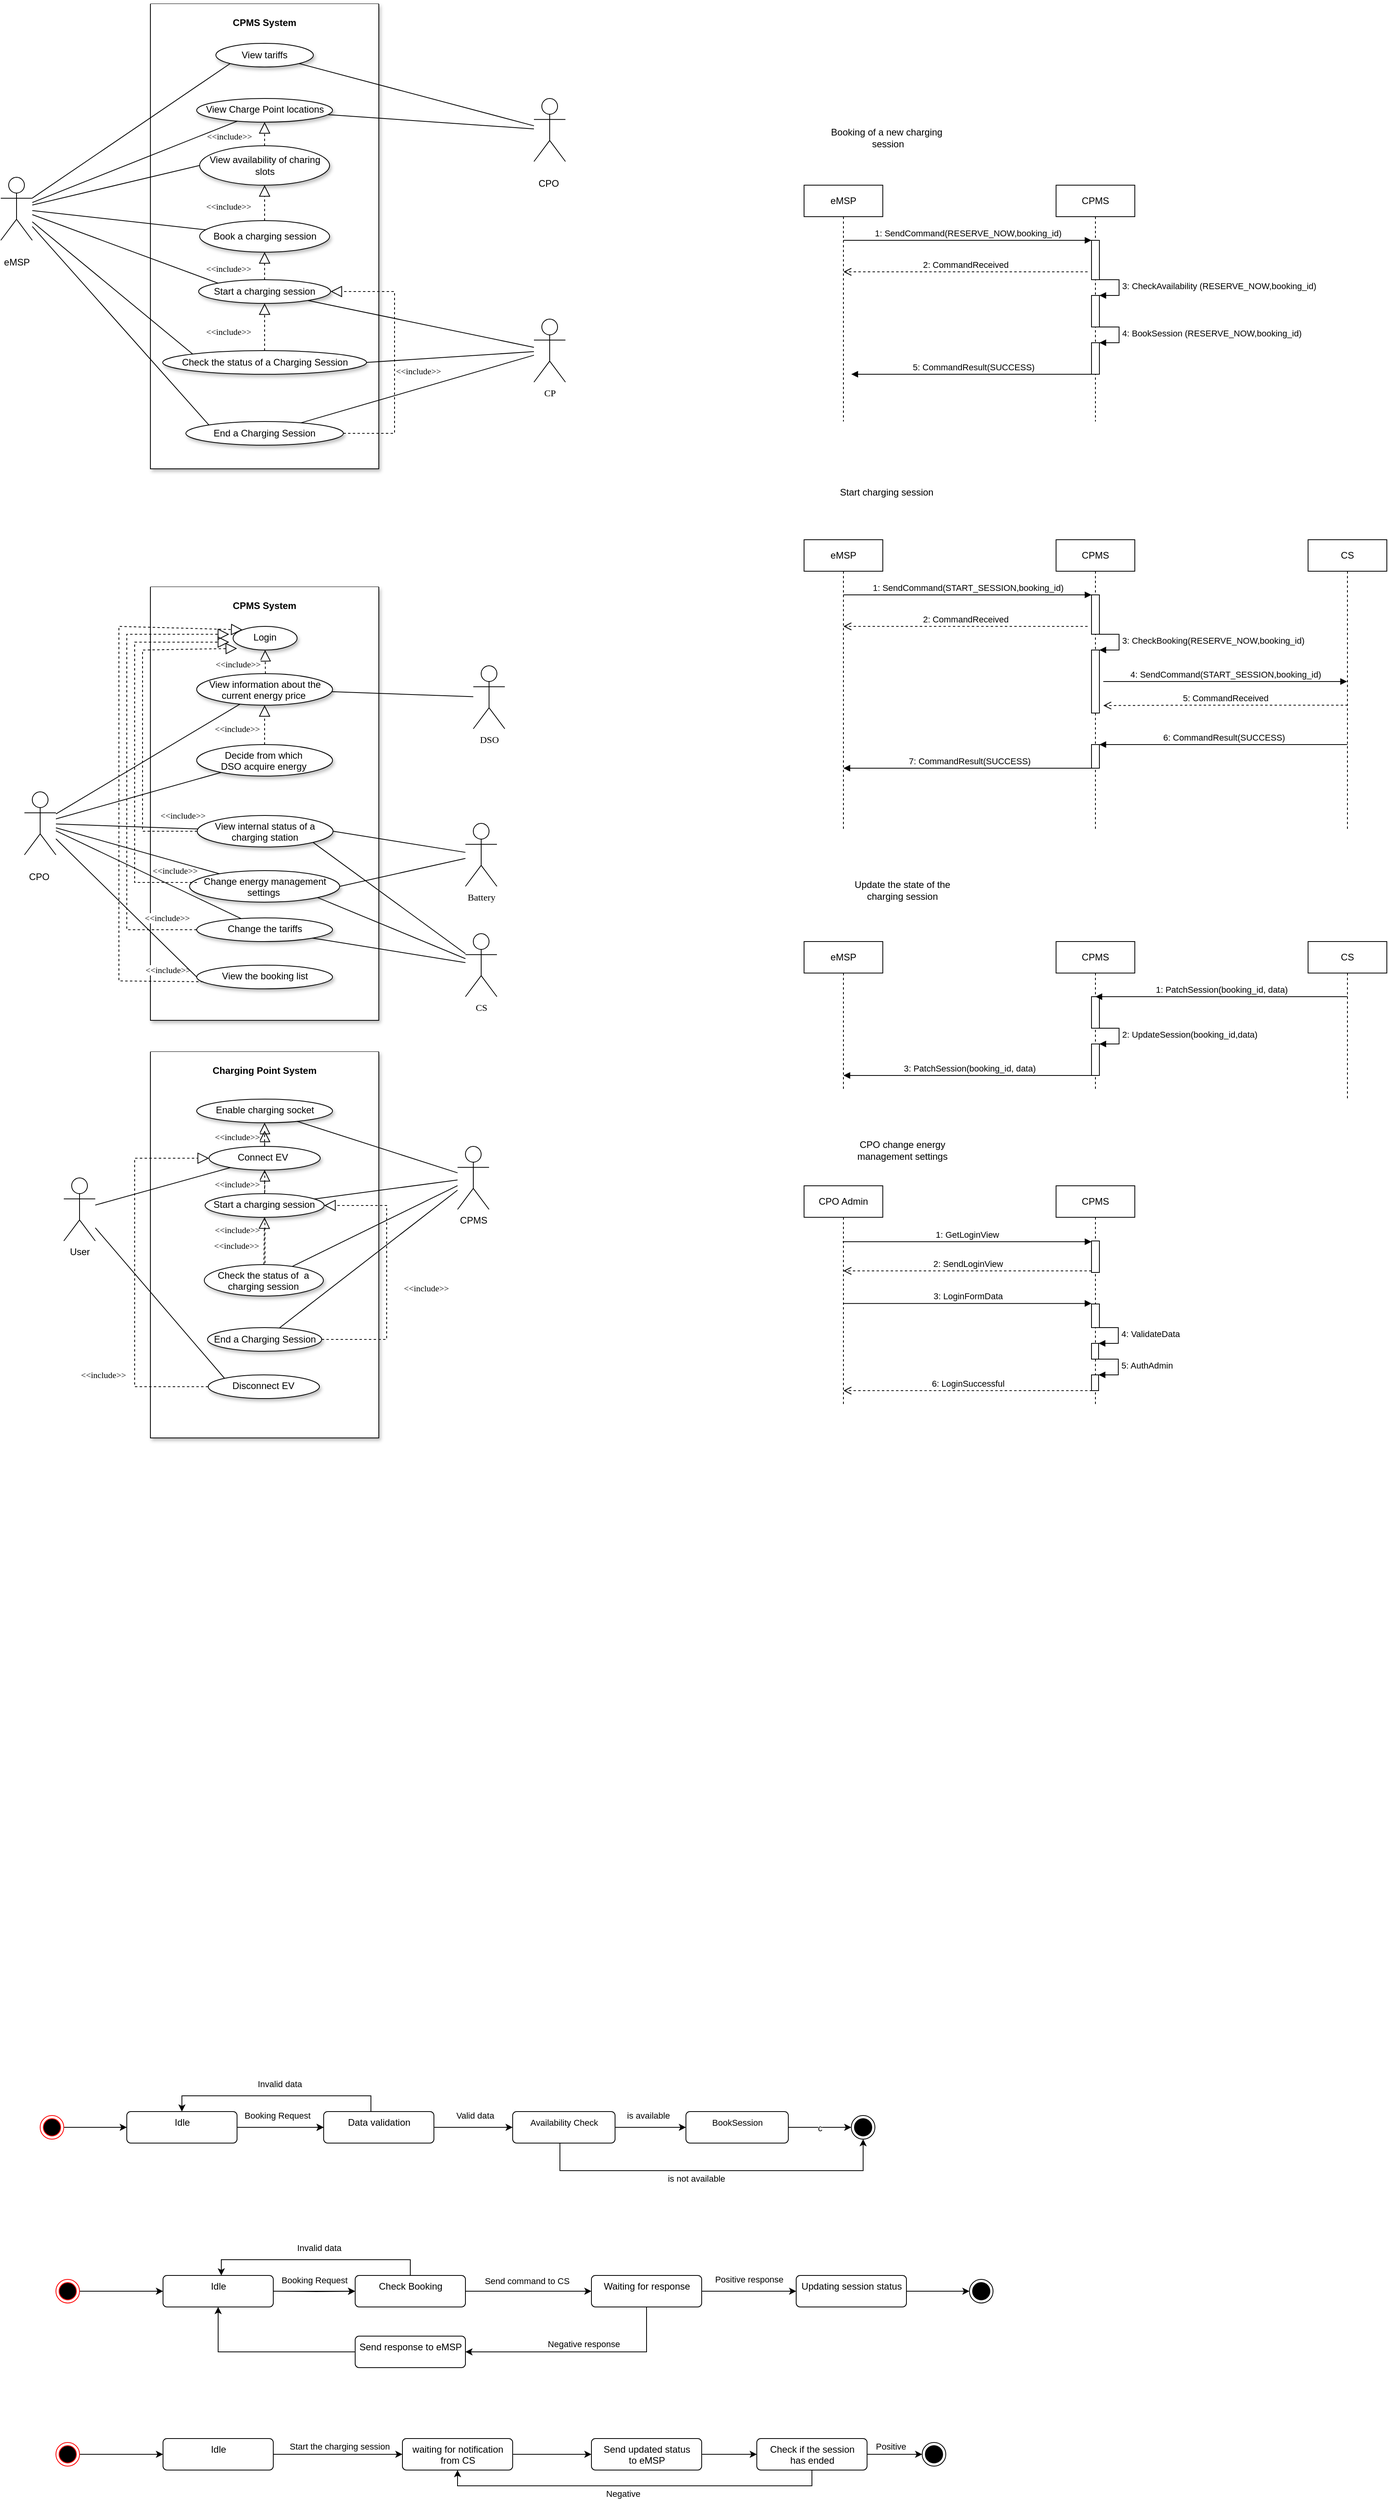 <mxfile version="20.6.2" type="device"><diagram id="C5RBs43oDa-KdzZeNtuy" name="Page-1"><mxGraphModel dx="2255" dy="1212" grid="1" gridSize="10" guides="1" tooltips="1" connect="1" arrows="1" fold="1" page="1" pageScale="1" pageWidth="827" pageHeight="1169" math="0" shadow="0"><root><mxCell id="WIyWlLk6GJQsqaUBKTNV-0"/><mxCell id="WIyWlLk6GJQsqaUBKTNV-1" parent="WIyWlLk6GJQsqaUBKTNV-0"/><mxCell id="K53RTeOPzmqSxRYS14Ct-0" value="&lt;br&gt;eMSP&lt;br&gt;" style="shape=umlActor;verticalLabelPosition=bottom;verticalAlign=top;html=1;outlineConnect=0;" parent="WIyWlLk6GJQsqaUBKTNV-1" vertex="1"><mxGeometry x="150" y="260" width="40" height="80" as="geometry"/></mxCell><mxCell id="K53RTeOPzmqSxRYS14Ct-6" value="" style="swimlane;startSize=0;gradientColor=none;rounded=1;gradientDirection=west;swimlaneFillColor=default;sketch=0;shadow=1;" parent="WIyWlLk6GJQsqaUBKTNV-1" vertex="1"><mxGeometry x="340" y="40" width="290" height="590" as="geometry"><mxRectangle x="370" y="220" width="50" height="40" as="alternateBounds"/></mxGeometry></mxCell><mxCell id="K53RTeOPzmqSxRYS14Ct-7" value="CPMS System" style="text;align=center;fontStyle=1;verticalAlign=middle;spacingLeft=3;spacingRight=3;strokeColor=none;rotatable=0;points=[[0,0.5],[1,0.5]];portConstraint=eastwest;" parent="K53RTeOPzmqSxRYS14Ct-6" vertex="1"><mxGeometry x="105" y="10" width="80" height="26" as="geometry"/></mxCell><mxCell id="K53RTeOPzmqSxRYS14Ct-10" value="View Charge Point locations" style="ellipse;whiteSpace=wrap;html=1;verticalAlign=top;rounded=1;shadow=1;sketch=0;gradientColor=none;gradientDirection=west;" parent="K53RTeOPzmqSxRYS14Ct-6" vertex="1"><mxGeometry x="58.75" y="120" width="172.5" height="30" as="geometry"/></mxCell><mxCell id="K53RTeOPzmqSxRYS14Ct-11" value="View availability of charing slots" style="ellipse;whiteSpace=wrap;html=1;rounded=1;shadow=1;sketch=0;gradientColor=none;gradientDirection=west;" parent="K53RTeOPzmqSxRYS14Ct-6" vertex="1"><mxGeometry x="62.5" y="180" width="165" height="50" as="geometry"/></mxCell><mxCell id="K53RTeOPzmqSxRYS14Ct-14" value="Start a charging session" style="ellipse;whiteSpace=wrap;html=1;rounded=1;shadow=1;sketch=0;gradientColor=none;gradientDirection=west;" parent="K53RTeOPzmqSxRYS14Ct-6" vertex="1"><mxGeometry x="61.25" y="350" width="167.5" height="30" as="geometry"/></mxCell><mxCell id="K53RTeOPzmqSxRYS14Ct-16" value="&lt;font face=&quot;Times New Roman&quot;&gt;&amp;lt;&amp;lt;include&amp;gt;&amp;gt;&lt;/font&gt;" style="endArrow=block;dashed=1;endFill=0;endSize=12;html=1;rounded=0;entryX=0.5;entryY=1;entryDx=0;entryDy=0;exitX=0.5;exitY=0;exitDx=0;exitDy=0;" parent="K53RTeOPzmqSxRYS14Ct-6" source="K53RTeOPzmqSxRYS14Ct-11" target="K53RTeOPzmqSxRYS14Ct-10" edge="1"><mxGeometry x="-0.2" y="45" width="160" relative="1" as="geometry"><mxPoint x="-61.25" y="380" as="sourcePoint"/><mxPoint x="98.75" y="380" as="targetPoint"/><Array as="points"/><mxPoint as="offset"/></mxGeometry></mxCell><mxCell id="K53RTeOPzmqSxRYS14Ct-18" value="Check the status of a Charging Session" style="ellipse;whiteSpace=wrap;html=1;rounded=1;shadow=1;sketch=0;gradientColor=none;gradientDirection=west;" parent="K53RTeOPzmqSxRYS14Ct-6" vertex="1"><mxGeometry x="15.64" y="440" width="258.74" height="30" as="geometry"/></mxCell><mxCell id="K53RTeOPzmqSxRYS14Ct-19" value="&lt;span style=&quot;font-family: &amp;quot;Times New Roman&amp;quot;;&quot;&gt;&amp;lt;&amp;lt;include&amp;gt;&amp;gt;&lt;/span&gt;" style="endArrow=block;dashed=1;endFill=0;endSize=12;html=1;rounded=0;entryX=0.5;entryY=1;entryDx=0;entryDy=0;" parent="K53RTeOPzmqSxRYS14Ct-6" source="K53RTeOPzmqSxRYS14Ct-18" target="K53RTeOPzmqSxRYS14Ct-14" edge="1"><mxGeometry x="-0.2" y="46" width="160" relative="1" as="geometry"><mxPoint x="155" y="300" as="sourcePoint"/><mxPoint x="155" y="250" as="targetPoint"/><Array as="points"/><mxPoint as="offset"/></mxGeometry></mxCell><mxCell id="K53RTeOPzmqSxRYS14Ct-20" value="End a Charging Session" style="ellipse;whiteSpace=wrap;html=1;rounded=1;shadow=1;sketch=0;gradientColor=none;gradientDirection=west;" parent="K53RTeOPzmqSxRYS14Ct-6" vertex="1"><mxGeometry x="45" y="530" width="200" height="30" as="geometry"/></mxCell><mxCell id="K53RTeOPzmqSxRYS14Ct-21" value="&lt;span style=&quot;font-family: &amp;quot;Times New Roman&amp;quot;;&quot;&gt;&amp;lt;&amp;lt;include&amp;gt;&amp;gt;&lt;/span&gt;" style="endArrow=block;dashed=1;endFill=0;endSize=12;html=1;rounded=0;entryX=1;entryY=0.5;entryDx=0;entryDy=0;exitX=1;exitY=0.5;exitDx=0;exitDy=0;" parent="K53RTeOPzmqSxRYS14Ct-6" source="K53RTeOPzmqSxRYS14Ct-20" target="K53RTeOPzmqSxRYS14Ct-14" edge="1"><mxGeometry x="-0.117" y="-30" width="160" relative="1" as="geometry"><mxPoint x="216.25" y="380" as="sourcePoint"/><mxPoint x="216.25" y="330" as="targetPoint"/><Array as="points"><mxPoint x="310" y="545"/><mxPoint x="310" y="365"/></Array><mxPoint as="offset"/></mxGeometry></mxCell><mxCell id="K53RTeOPzmqSxRYS14Ct-13" value="View tariffs" style="ellipse;whiteSpace=wrap;html=1;rounded=1;shadow=1;sketch=0;gradientColor=none;gradientDirection=west;" parent="K53RTeOPzmqSxRYS14Ct-6" vertex="1"><mxGeometry x="83.13" y="50" width="123.75" height="30" as="geometry"/></mxCell><mxCell id="-JYj6TOJPBlOP2FnxRFL-15" value="Book a charging session" style="ellipse;whiteSpace=wrap;html=1;rounded=1;shadow=1;sketch=0;gradientColor=none;gradientDirection=west;" parent="K53RTeOPzmqSxRYS14Ct-6" vertex="1"><mxGeometry x="62.51" y="275" width="165" height="40" as="geometry"/></mxCell><mxCell id="-JYj6TOJPBlOP2FnxRFL-16" value="&lt;span style=&quot;font-family: &amp;quot;Times New Roman&amp;quot;;&quot;&gt;&amp;lt;&amp;lt;include&amp;gt;&amp;gt;&lt;/span&gt;" style="endArrow=block;dashed=1;endFill=0;endSize=12;html=1;rounded=0;entryX=0.5;entryY=1;entryDx=0;entryDy=0;exitX=0.5;exitY=0;exitDx=0;exitDy=0;" parent="K53RTeOPzmqSxRYS14Ct-6" source="K53RTeOPzmqSxRYS14Ct-14" target="-JYj6TOJPBlOP2FnxRFL-15" edge="1"><mxGeometry x="-0.2" y="46" width="160" relative="1" as="geometry"><mxPoint x="155" y="450" as="sourcePoint"/><mxPoint x="155" y="410" as="targetPoint"/><Array as="points"/><mxPoint as="offset"/></mxGeometry></mxCell><mxCell id="-JYj6TOJPBlOP2FnxRFL-17" value="&lt;span style=&quot;font-family: &amp;quot;Times New Roman&amp;quot;;&quot;&gt;&amp;lt;&amp;lt;include&amp;gt;&amp;gt;&lt;/span&gt;" style="endArrow=block;dashed=1;endFill=0;endSize=12;html=1;rounded=0;entryX=0.5;entryY=1;entryDx=0;entryDy=0;exitX=0.5;exitY=0;exitDx=0;exitDy=0;" parent="K53RTeOPzmqSxRYS14Ct-6" source="-JYj6TOJPBlOP2FnxRFL-15" target="K53RTeOPzmqSxRYS14Ct-11" edge="1"><mxGeometry x="-0.2" y="46" width="160" relative="1" as="geometry"><mxPoint x="155" y="380" as="sourcePoint"/><mxPoint x="156.24" y="350" as="targetPoint"/><Array as="points"/><mxPoint as="offset"/></mxGeometry></mxCell><mxCell id="K53RTeOPzmqSxRYS14Ct-22" value="&lt;br&gt;CPO&amp;nbsp;" style="shape=umlActor;verticalLabelPosition=bottom;verticalAlign=top;html=1;outlineConnect=0;" parent="WIyWlLk6GJQsqaUBKTNV-1" vertex="1"><mxGeometry x="827" y="160" width="40" height="80" as="geometry"/></mxCell><mxCell id="K53RTeOPzmqSxRYS14Ct-24" value="" style="endArrow=none;html=1;rounded=0;fontFamily=Times New Roman;exitX=1;exitY=1;exitDx=0;exitDy=0;" parent="WIyWlLk6GJQsqaUBKTNV-1" source="K53RTeOPzmqSxRYS14Ct-13" target="K53RTeOPzmqSxRYS14Ct-22" edge="1"><mxGeometry width="50" height="50" relative="1" as="geometry"><mxPoint x="400" y="490" as="sourcePoint"/><mxPoint x="450" y="440" as="targetPoint"/></mxGeometry></mxCell><mxCell id="K53RTeOPzmqSxRYS14Ct-25" value="CP" style="shape=umlActor;verticalLabelPosition=bottom;verticalAlign=top;html=1;outlineConnect=0;rounded=1;shadow=0;sketch=0;fontFamily=Times New Roman;gradientColor=none;gradientDirection=west;" parent="WIyWlLk6GJQsqaUBKTNV-1" vertex="1"><mxGeometry x="827" y="440" width="40" height="80" as="geometry"/></mxCell><mxCell id="K53RTeOPzmqSxRYS14Ct-30" value="" style="endArrow=none;html=1;rounded=0;fontFamily=Times New Roman;exitX=1;exitY=0.5;exitDx=0;exitDy=0;" parent="WIyWlLk6GJQsqaUBKTNV-1" source="K53RTeOPzmqSxRYS14Ct-18" target="K53RTeOPzmqSxRYS14Ct-25" edge="1"><mxGeometry width="50" height="50" relative="1" as="geometry"><mxPoint x="558.13" y="610" as="sourcePoint"/><mxPoint x="830" y="563.426" as="targetPoint"/></mxGeometry></mxCell><mxCell id="K53RTeOPzmqSxRYS14Ct-34" value="" style="endArrow=none;html=1;rounded=0;fontFamily=Times New Roman;" parent="WIyWlLk6GJQsqaUBKTNV-1" source="K53RTeOPzmqSxRYS14Ct-20" target="K53RTeOPzmqSxRYS14Ct-25" edge="1"><mxGeometry width="50" height="50" relative="1" as="geometry"><mxPoint x="570" y="530" as="sourcePoint"/><mxPoint x="820" y="430" as="targetPoint"/></mxGeometry></mxCell><mxCell id="K53RTeOPzmqSxRYS14Ct-35" value="" style="endArrow=none;html=1;rounded=0;fontFamily=Times New Roman;" parent="WIyWlLk6GJQsqaUBKTNV-1" source="K53RTeOPzmqSxRYS14Ct-14" target="K53RTeOPzmqSxRYS14Ct-25" edge="1"><mxGeometry width="50" height="50" relative="1" as="geometry"><mxPoint x="635.62" y="445" as="sourcePoint"/><mxPoint x="820" y="430" as="targetPoint"/></mxGeometry></mxCell><mxCell id="K53RTeOPzmqSxRYS14Ct-36" value="" style="endArrow=none;html=1;rounded=0;fontFamily=Times New Roman;" parent="WIyWlLk6GJQsqaUBKTNV-1" source="K53RTeOPzmqSxRYS14Ct-10" target="K53RTeOPzmqSxRYS14Ct-22" edge="1"><mxGeometry width="50" height="50" relative="1" as="geometry"><mxPoint x="556.88" y="120" as="sourcePoint"/><mxPoint x="830" y="203.859" as="targetPoint"/></mxGeometry></mxCell><mxCell id="K53RTeOPzmqSxRYS14Ct-37" value="" style="endArrow=none;html=1;rounded=0;fontFamily=Times New Roman;entryX=0;entryY=1;entryDx=0;entryDy=0;" parent="WIyWlLk6GJQsqaUBKTNV-1" source="K53RTeOPzmqSxRYS14Ct-0" target="K53RTeOPzmqSxRYS14Ct-13" edge="1"><mxGeometry width="50" height="50" relative="1" as="geometry"><mxPoint x="566.88" y="130" as="sourcePoint"/><mxPoint x="840" y="213.859" as="targetPoint"/></mxGeometry></mxCell><mxCell id="K53RTeOPzmqSxRYS14Ct-38" value="" style="endArrow=none;html=1;rounded=0;fontFamily=Times New Roman;" parent="WIyWlLk6GJQsqaUBKTNV-1" source="K53RTeOPzmqSxRYS14Ct-0" target="K53RTeOPzmqSxRYS14Ct-10" edge="1"><mxGeometry width="50" height="50" relative="1" as="geometry"><mxPoint x="200" y="297.937" as="sourcePoint"/><mxPoint x="471.931" y="133.918" as="targetPoint"/></mxGeometry></mxCell><mxCell id="K53RTeOPzmqSxRYS14Ct-39" value="" style="endArrow=none;html=1;rounded=0;fontFamily=Times New Roman;entryX=0;entryY=0.5;entryDx=0;entryDy=0;" parent="WIyWlLk6GJQsqaUBKTNV-1" source="K53RTeOPzmqSxRYS14Ct-0" target="K53RTeOPzmqSxRYS14Ct-11" edge="1"><mxGeometry width="50" height="50" relative="1" as="geometry"><mxPoint x="200" y="302.291" as="sourcePoint"/><mxPoint x="433.501" y="212.283" as="targetPoint"/></mxGeometry></mxCell><mxCell id="K53RTeOPzmqSxRYS14Ct-40" value="" style="endArrow=none;html=1;rounded=0;fontFamily=Times New Roman;entryX=0;entryY=0;entryDx=0;entryDy=0;" parent="WIyWlLk6GJQsqaUBKTNV-1" source="K53RTeOPzmqSxRYS14Ct-0" target="K53RTeOPzmqSxRYS14Ct-14" edge="1"><mxGeometry width="50" height="50" relative="1" as="geometry"><mxPoint x="200" y="311.599" as="sourcePoint"/><mxPoint x="412.741" y="328.609" as="targetPoint"/></mxGeometry></mxCell><mxCell id="K53RTeOPzmqSxRYS14Ct-41" value="" style="endArrow=none;html=1;rounded=0;fontFamily=Times New Roman;entryX=0;entryY=0;entryDx=0;entryDy=0;" parent="WIyWlLk6GJQsqaUBKTNV-1" source="K53RTeOPzmqSxRYS14Ct-0" target="K53RTeOPzmqSxRYS14Ct-18" edge="1"><mxGeometry width="50" height="50" relative="1" as="geometry"><mxPoint x="200" y="317.966" as="sourcePoint"/><mxPoint x="459.479" y="421.313" as="targetPoint"/></mxGeometry></mxCell><mxCell id="K53RTeOPzmqSxRYS14Ct-42" value="" style="endArrow=none;html=1;rounded=0;fontFamily=Times New Roman;entryX=0;entryY=0;entryDx=0;entryDy=0;" parent="WIyWlLk6GJQsqaUBKTNV-1" source="K53RTeOPzmqSxRYS14Ct-0" target="K53RTeOPzmqSxRYS14Ct-20" edge="1"><mxGeometry width="50" height="50" relative="1" as="geometry"><mxPoint x="200" y="322.428" as="sourcePoint"/><mxPoint x="470.08" y="490.253" as="targetPoint"/></mxGeometry></mxCell><mxCell id="K53RTeOPzmqSxRYS14Ct-43" value="" style="swimlane;startSize=0;gradientColor=none;rounded=1;gradientDirection=west;swimlaneFillColor=default;sketch=0;shadow=1;" parent="WIyWlLk6GJQsqaUBKTNV-1" vertex="1"><mxGeometry x="340" y="780" width="290" height="550" as="geometry"><mxRectangle x="370" y="220" width="50" height="40" as="alternateBounds"/></mxGeometry></mxCell><mxCell id="K53RTeOPzmqSxRYS14Ct-44" value="CPMS System" style="text;align=center;fontStyle=1;verticalAlign=middle;spacingLeft=3;spacingRight=3;strokeColor=none;rotatable=0;points=[[0,0.5],[1,0.5]];portConstraint=eastwest;" parent="K53RTeOPzmqSxRYS14Ct-43" vertex="1"><mxGeometry x="105" y="10" width="80" height="26" as="geometry"/></mxCell><mxCell id="K53RTeOPzmqSxRYS14Ct-57" value="View internal status of a charging station" style="ellipse;whiteSpace=wrap;html=1;verticalAlign=top;rounded=1;shadow=1;sketch=0;gradientColor=none;gradientDirection=west;" parent="K53RTeOPzmqSxRYS14Ct-43" vertex="1"><mxGeometry x="59.38" y="290" width="172.5" height="40" as="geometry"/></mxCell><mxCell id="K53RTeOPzmqSxRYS14Ct-62" value="View information about the current energy price&amp;nbsp;" style="ellipse;whiteSpace=wrap;html=1;verticalAlign=top;rounded=1;shadow=1;sketch=0;gradientColor=none;gradientDirection=west;" parent="K53RTeOPzmqSxRYS14Ct-43" vertex="1"><mxGeometry x="58.75" y="110" width="172.5" height="40" as="geometry"/></mxCell><mxCell id="K53RTeOPzmqSxRYS14Ct-66" value="Decide from which&amp;nbsp;&lt;br&gt;DSO acquire energy&amp;nbsp;" style="ellipse;whiteSpace=wrap;html=1;verticalAlign=top;rounded=1;shadow=1;sketch=0;gradientColor=none;gradientDirection=west;" parent="K53RTeOPzmqSxRYS14Ct-43" vertex="1"><mxGeometry x="58.75" y="200" width="172.5" height="40" as="geometry"/></mxCell><mxCell id="K53RTeOPzmqSxRYS14Ct-69" value="&lt;span style=&quot;font-family: &amp;quot;Times New Roman&amp;quot;;&quot;&gt;&amp;lt;&amp;lt;include&amp;gt;&amp;gt;&lt;/span&gt;" style="endArrow=block;dashed=1;endFill=0;endSize=12;html=1;rounded=0;entryX=0.5;entryY=1;entryDx=0;entryDy=0;exitX=0.5;exitY=0;exitDx=0;exitDy=0;" parent="K53RTeOPzmqSxRYS14Ct-43" source="K53RTeOPzmqSxRYS14Ct-66" target="K53RTeOPzmqSxRYS14Ct-62" edge="1"><mxGeometry x="-0.2" y="35" width="160" relative="1" as="geometry"><mxPoint x="145.63" y="310" as="sourcePoint"/><mxPoint x="144.38" y="250" as="targetPoint"/><Array as="points"/><mxPoint as="offset"/></mxGeometry></mxCell><mxCell id="K53RTeOPzmqSxRYS14Ct-106" value="Login" style="ellipse;whiteSpace=wrap;html=1;verticalAlign=top;rounded=1;shadow=1;sketch=0;gradientColor=none;gradientDirection=west;" parent="K53RTeOPzmqSxRYS14Ct-43" vertex="1"><mxGeometry x="105" y="50" width="81.25" height="30" as="geometry"/></mxCell><mxCell id="K53RTeOPzmqSxRYS14Ct-107" value="&lt;span style=&quot;font-family: &amp;quot;Times New Roman&amp;quot;;&quot;&gt;&amp;lt;&amp;lt;include&amp;gt;&amp;gt;&lt;/span&gt;" style="endArrow=block;dashed=1;endFill=0;endSize=12;html=1;rounded=0;exitX=0;exitY=0.5;exitDx=0;exitDy=0;entryX=0.062;entryY=0.933;entryDx=0;entryDy=0;entryPerimeter=0;" parent="K53RTeOPzmqSxRYS14Ct-43" source="K53RTeOPzmqSxRYS14Ct-57" target="K53RTeOPzmqSxRYS14Ct-106" edge="1"><mxGeometry x="-0.912" y="-20" width="160" relative="1" as="geometry"><mxPoint x="53.37" y="360" as="sourcePoint"/><mxPoint x="110" y="70" as="targetPoint"/><Array as="points"><mxPoint x="-10" y="310"/><mxPoint x="-10" y="80"/></Array><mxPoint as="offset"/></mxGeometry></mxCell><mxCell id="K53RTeOPzmqSxRYS14Ct-111" value="Change the tariffs" style="ellipse;whiteSpace=wrap;html=1;verticalAlign=top;rounded=1;shadow=1;sketch=0;gradientColor=none;gradientDirection=west;" parent="K53RTeOPzmqSxRYS14Ct-43" vertex="1"><mxGeometry x="58.75" y="420" width="172.5" height="30" as="geometry"/></mxCell><mxCell id="K53RTeOPzmqSxRYS14Ct-113" value="Change energy management settings&amp;nbsp;" style="ellipse;whiteSpace=wrap;html=1;verticalAlign=top;rounded=1;shadow=1;sketch=0;gradientColor=none;gradientDirection=west;" parent="K53RTeOPzmqSxRYS14Ct-43" vertex="1"><mxGeometry x="49.69" y="360" width="190.62" height="40" as="geometry"/></mxCell><mxCell id="K53RTeOPzmqSxRYS14Ct-126" value="&lt;span style=&quot;font-family: &amp;quot;Times New Roman&amp;quot;;&quot;&gt;&amp;lt;&amp;lt;include&amp;gt;&amp;gt;&lt;/span&gt;" style="endArrow=block;dashed=1;endFill=0;endSize=12;html=1;rounded=0;exitX=0.049;exitY=0.375;exitDx=0;exitDy=0;exitPerimeter=0;" parent="K53RTeOPzmqSxRYS14Ct-43" source="K53RTeOPzmqSxRYS14Ct-113" edge="1"><mxGeometry x="-0.886" y="-15" width="160" relative="1" as="geometry"><mxPoint x="58.75" y="310" as="sourcePoint"/><mxPoint x="100" y="70" as="targetPoint"/><Array as="points"><mxPoint x="-20" y="375"/><mxPoint x="-20" y="70"/></Array><mxPoint as="offset"/></mxGeometry></mxCell><mxCell id="K53RTeOPzmqSxRYS14Ct-127" value="&lt;span style=&quot;font-family: &amp;quot;Times New Roman&amp;quot;;&quot;&gt;&amp;lt;&amp;lt;include&amp;gt;&amp;gt;&lt;/span&gt;" style="endArrow=block;dashed=1;endFill=0;endSize=12;html=1;rounded=0;" parent="K53RTeOPzmqSxRYS14Ct-43" source="K53RTeOPzmqSxRYS14Ct-111" edge="1"><mxGeometry x="-0.872" y="-15" width="160" relative="1" as="geometry"><mxPoint x="59.38" y="375" as="sourcePoint"/><mxPoint x="100" y="60" as="targetPoint"/><Array as="points"><mxPoint x="-30" y="435"/><mxPoint x="-30" y="60"/></Array><mxPoint as="offset"/></mxGeometry></mxCell><mxCell id="K53RTeOPzmqSxRYS14Ct-109" value="View the booking list" style="ellipse;whiteSpace=wrap;html=1;verticalAlign=top;rounded=1;shadow=1;sketch=0;gradientColor=none;gradientDirection=west;" parent="K53RTeOPzmqSxRYS14Ct-43" vertex="1"><mxGeometry x="58.75" y="480" width="172.5" height="30" as="geometry"/></mxCell><mxCell id="K53RTeOPzmqSxRYS14Ct-128" value="&lt;span style=&quot;font-family: &amp;quot;Times New Roman&amp;quot;;&quot;&gt;&amp;lt;&amp;lt;include&amp;gt;&amp;gt;&lt;/span&gt;" style="endArrow=block;dashed=1;endFill=0;endSize=12;html=1;rounded=0;entryX=0;entryY=0;entryDx=0;entryDy=0;exitX=0.048;exitY=0.7;exitDx=0;exitDy=0;exitPerimeter=0;" parent="K53RTeOPzmqSxRYS14Ct-43" source="K53RTeOPzmqSxRYS14Ct-109" target="K53RTeOPzmqSxRYS14Ct-106" edge="1"><mxGeometry x="-0.872" y="-15" width="160" relative="1" as="geometry"><mxPoint x="49.38" y="505" as="sourcePoint"/><mxPoint x="90" y="130" as="targetPoint"/><Array as="points"><mxPoint x="-40" y="500"/><mxPoint x="-40" y="50"/></Array><mxPoint as="offset"/></mxGeometry></mxCell><mxCell id="K53RTeOPzmqSxRYS14Ct-56" value="&lt;br&gt;CPO&amp;nbsp;" style="shape=umlActor;verticalLabelPosition=bottom;verticalAlign=top;html=1;outlineConnect=0;" parent="WIyWlLk6GJQsqaUBKTNV-1" vertex="1"><mxGeometry x="180" y="1040" width="40" height="80" as="geometry"/></mxCell><mxCell id="K53RTeOPzmqSxRYS14Ct-58" value="CS" style="shape=umlActor;verticalLabelPosition=bottom;verticalAlign=top;html=1;outlineConnect=0;rounded=1;shadow=0;sketch=0;fontFamily=Times New Roman;gradientColor=none;gradientDirection=west;" parent="WIyWlLk6GJQsqaUBKTNV-1" vertex="1"><mxGeometry x="740" y="1220" width="40" height="80" as="geometry"/></mxCell><mxCell id="K53RTeOPzmqSxRYS14Ct-59" value="Battery&lt;br&gt;" style="shape=umlActor;verticalLabelPosition=bottom;verticalAlign=top;html=1;outlineConnect=0;rounded=1;shadow=0;sketch=0;fontFamily=Times New Roman;gradientColor=none;gradientDirection=west;" parent="WIyWlLk6GJQsqaUBKTNV-1" vertex="1"><mxGeometry x="740" y="1080" width="40" height="80" as="geometry"/></mxCell><mxCell id="K53RTeOPzmqSxRYS14Ct-63" value="DSO" style="shape=umlActor;verticalLabelPosition=bottom;verticalAlign=top;html=1;outlineConnect=0;rounded=1;shadow=0;sketch=0;fontFamily=Times New Roman;gradientColor=none;gradientDirection=west;" parent="WIyWlLk6GJQsqaUBKTNV-1" vertex="1"><mxGeometry x="750" y="880" width="40" height="80" as="geometry"/></mxCell><mxCell id="K53RTeOPzmqSxRYS14Ct-70" value="" style="endArrow=none;html=1;rounded=0;fontFamily=Times New Roman;exitX=1;exitY=1;exitDx=0;exitDy=0;" parent="WIyWlLk6GJQsqaUBKTNV-1" source="K53RTeOPzmqSxRYS14Ct-57" target="K53RTeOPzmqSxRYS14Ct-58" edge="1"><mxGeometry width="50" height="50" relative="1" as="geometry"><mxPoint x="560.004" y="812.138" as="sourcePoint"/><mxPoint x="847.08" y="739.997" as="targetPoint"/></mxGeometry></mxCell><mxCell id="K53RTeOPzmqSxRYS14Ct-71" value="" style="endArrow=none;html=1;rounded=0;fontFamily=Times New Roman;exitX=1;exitY=0.5;exitDx=0;exitDy=0;" parent="WIyWlLk6GJQsqaUBKTNV-1" source="K53RTeOPzmqSxRYS14Ct-57" target="K53RTeOPzmqSxRYS14Ct-59" edge="1"><mxGeometry width="50" height="50" relative="1" as="geometry"><mxPoint x="580.671" y="820.95" as="sourcePoint"/><mxPoint x="770" y="811.017" as="targetPoint"/></mxGeometry></mxCell><mxCell id="K53RTeOPzmqSxRYS14Ct-72" value="" style="endArrow=none;html=1;rounded=0;fontFamily=Times New Roman;" parent="WIyWlLk6GJQsqaUBKTNV-1" source="K53RTeOPzmqSxRYS14Ct-62" target="K53RTeOPzmqSxRYS14Ct-63" edge="1"><mxGeometry width="50" height="50" relative="1" as="geometry"><mxPoint x="560.096" y="847.961" as="sourcePoint"/><mxPoint x="770" y="922.881" as="targetPoint"/></mxGeometry></mxCell><mxCell id="K53RTeOPzmqSxRYS14Ct-73" value="" style="endArrow=none;html=1;rounded=0;fontFamily=Times New Roman;" parent="WIyWlLk6GJQsqaUBKTNV-1" source="K53RTeOPzmqSxRYS14Ct-57" target="K53RTeOPzmqSxRYS14Ct-56" edge="1"><mxGeometry width="50" height="50" relative="1" as="geometry"><mxPoint x="570.096" y="857.961" as="sourcePoint"/><mxPoint x="780" y="932.881" as="targetPoint"/></mxGeometry></mxCell><mxCell id="K53RTeOPzmqSxRYS14Ct-74" value="" style="endArrow=none;html=1;rounded=0;fontFamily=Times New Roman;" parent="WIyWlLk6GJQsqaUBKTNV-1" source="K53RTeOPzmqSxRYS14Ct-62" target="K53RTeOPzmqSxRYS14Ct-56" edge="1"><mxGeometry width="50" height="50" relative="1" as="geometry"><mxPoint x="421.64" y="843.407" as="sourcePoint"/><mxPoint x="220" y="894.915" as="targetPoint"/></mxGeometry></mxCell><mxCell id="K53RTeOPzmqSxRYS14Ct-75" value="" style="endArrow=none;html=1;rounded=0;fontFamily=Times New Roman;" parent="WIyWlLk6GJQsqaUBKTNV-1" source="K53RTeOPzmqSxRYS14Ct-66" target="K53RTeOPzmqSxRYS14Ct-56" edge="1"><mxGeometry width="50" height="50" relative="1" as="geometry"><mxPoint x="414.041" y="932.93" as="sourcePoint"/><mxPoint x="220" y="903.051" as="targetPoint"/></mxGeometry></mxCell><mxCell id="K53RTeOPzmqSxRYS14Ct-77" value="" style="swimlane;startSize=0;gradientColor=none;rounded=1;gradientDirection=west;swimlaneFillColor=default;sketch=0;shadow=1;" parent="WIyWlLk6GJQsqaUBKTNV-1" vertex="1"><mxGeometry x="340" y="1370" width="290" height="490" as="geometry"><mxRectangle x="370" y="220" width="50" height="40" as="alternateBounds"/></mxGeometry></mxCell><mxCell id="K53RTeOPzmqSxRYS14Ct-78" value="Charging Point System" style="text;align=center;fontStyle=1;verticalAlign=middle;spacingLeft=3;spacingRight=3;strokeColor=none;rotatable=0;points=[[0,0.5],[1,0.5]];portConstraint=eastwest;" parent="K53RTeOPzmqSxRYS14Ct-77" vertex="1"><mxGeometry x="105" y="10" width="80" height="26" as="geometry"/></mxCell><mxCell id="K53RTeOPzmqSxRYS14Ct-82" value="&lt;span style=&quot;font-family: &amp;quot;Times New Roman&amp;quot;;&quot;&gt;&amp;lt;&amp;lt;include&amp;gt;&amp;gt;&lt;/span&gt;" style="endArrow=block;dashed=1;endFill=0;endSize=12;html=1;rounded=0;entryX=0.5;entryY=1;entryDx=0;entryDy=0;exitX=0.5;exitY=0;exitDx=0;exitDy=0;" parent="K53RTeOPzmqSxRYS14Ct-77" edge="1"><mxGeometry x="-0.2" y="35" width="160" relative="1" as="geometry"><mxPoint x="145.63" y="310" as="sourcePoint"/><mxPoint x="145" y="100" as="targetPoint"/><Array as="points"/><mxPoint as="offset"/></mxGeometry></mxCell><mxCell id="K53RTeOPzmqSxRYS14Ct-89" value="Connect EV&amp;nbsp;" style="ellipse;whiteSpace=wrap;html=1;verticalAlign=top;rounded=1;shadow=1;sketch=0;gradientColor=none;gradientDirection=west;" parent="K53RTeOPzmqSxRYS14Ct-77" vertex="1"><mxGeometry x="74.37" y="120" width="141.25" height="30" as="geometry"/></mxCell><mxCell id="K53RTeOPzmqSxRYS14Ct-90" value="Enable charging socket&lt;br&gt;" style="ellipse;whiteSpace=wrap;html=1;verticalAlign=top;rounded=1;shadow=1;sketch=0;gradientColor=none;gradientDirection=west;" parent="K53RTeOPzmqSxRYS14Ct-77" vertex="1"><mxGeometry x="58.75" y="60" width="172.5" height="30" as="geometry"/></mxCell><mxCell id="K53RTeOPzmqSxRYS14Ct-91" value="&lt;span style=&quot;font-family: &amp;quot;Times New Roman&amp;quot;;&quot;&gt;&amp;lt;&amp;lt;include&amp;gt;&amp;gt;&lt;/span&gt;" style="endArrow=block;dashed=1;endFill=0;endSize=12;html=1;rounded=0;" parent="K53RTeOPzmqSxRYS14Ct-77" source="K53RTeOPzmqSxRYS14Ct-89" target="K53RTeOPzmqSxRYS14Ct-90" edge="1"><mxGeometry x="-0.2" y="35" width="160" relative="1" as="geometry"><mxPoint x="144.5" y="120" as="sourcePoint"/><mxPoint x="144.5" y="70" as="targetPoint"/><Array as="points"/><mxPoint as="offset"/></mxGeometry></mxCell><mxCell id="K53RTeOPzmqSxRYS14Ct-92" value="Start a charging session" style="ellipse;whiteSpace=wrap;html=1;verticalAlign=top;rounded=1;shadow=1;sketch=0;gradientColor=none;gradientDirection=west;" parent="K53RTeOPzmqSxRYS14Ct-77" vertex="1"><mxGeometry x="69.38" y="180" width="151.25" height="30" as="geometry"/></mxCell><mxCell id="K53RTeOPzmqSxRYS14Ct-93" value="&lt;span style=&quot;font-family: &amp;quot;Times New Roman&amp;quot;;&quot;&gt;&amp;lt;&amp;lt;include&amp;gt;&amp;gt;&lt;/span&gt;" style="endArrow=block;dashed=1;endFill=0;endSize=12;html=1;rounded=0;" parent="K53RTeOPzmqSxRYS14Ct-77" source="K53RTeOPzmqSxRYS14Ct-92" target="K53RTeOPzmqSxRYS14Ct-89" edge="1"><mxGeometry x="-0.2" y="35" width="160" relative="1" as="geometry"><mxPoint x="160.625" y="130" as="sourcePoint"/><mxPoint x="160.63" y="100" as="targetPoint"/><Array as="points"/><mxPoint as="offset"/></mxGeometry></mxCell><mxCell id="K53RTeOPzmqSxRYS14Ct-94" value="Check the status of&amp;nbsp; a charging session" style="ellipse;whiteSpace=wrap;html=1;verticalAlign=top;rounded=1;shadow=1;sketch=0;gradientColor=none;gradientDirection=west;" parent="K53RTeOPzmqSxRYS14Ct-77" vertex="1"><mxGeometry x="68.37" y="270" width="151.25" height="40" as="geometry"/></mxCell><mxCell id="K53RTeOPzmqSxRYS14Ct-95" value="&lt;span style=&quot;font-family: &amp;quot;Times New Roman&amp;quot;;&quot;&gt;&amp;lt;&amp;lt;include&amp;gt;&amp;gt;&lt;/span&gt;" style="endArrow=block;dashed=1;endFill=0;endSize=12;html=1;rounded=0;" parent="K53RTeOPzmqSxRYS14Ct-77" source="K53RTeOPzmqSxRYS14Ct-94" target="K53RTeOPzmqSxRYS14Ct-92" edge="1"><mxGeometry x="-0.2" y="35" width="160" relative="1" as="geometry"><mxPoint x="160.635" y="190" as="sourcePoint"/><mxPoint x="160.625" y="160" as="targetPoint"/><Array as="points"/><mxPoint as="offset"/></mxGeometry></mxCell><mxCell id="K53RTeOPzmqSxRYS14Ct-96" value="End a Charging Session" style="ellipse;whiteSpace=wrap;html=1;rounded=1;shadow=1;sketch=0;gradientColor=none;gradientDirection=west;" parent="K53RTeOPzmqSxRYS14Ct-77" vertex="1"><mxGeometry x="72.5" y="350" width="144.99" height="30" as="geometry"/></mxCell><mxCell id="K53RTeOPzmqSxRYS14Ct-97" value="&lt;span style=&quot;font-family: &amp;quot;Times New Roman&amp;quot;;&quot;&gt;&amp;lt;&amp;lt;include&amp;gt;&amp;gt;&lt;/span&gt;" style="endArrow=block;dashed=1;endFill=0;endSize=12;html=1;rounded=0;exitX=1;exitY=0.5;exitDx=0;exitDy=0;entryX=1;entryY=0.5;entryDx=0;entryDy=0;" parent="K53RTeOPzmqSxRYS14Ct-77" source="K53RTeOPzmqSxRYS14Ct-96" target="K53RTeOPzmqSxRYS14Ct-92" edge="1"><mxGeometry x="-0.111" y="-50" width="160" relative="1" as="geometry"><mxPoint x="153.995" y="280" as="sourcePoint"/><mxPoint x="154.847" y="220.0" as="targetPoint"/><Array as="points"><mxPoint x="300" y="365"/><mxPoint x="300" y="195"/></Array><mxPoint as="offset"/></mxGeometry></mxCell><mxCell id="K53RTeOPzmqSxRYS14Ct-103" value="Disconnect EV" style="ellipse;whiteSpace=wrap;html=1;verticalAlign=top;rounded=1;shadow=1;sketch=0;gradientColor=none;gradientDirection=west;" parent="K53RTeOPzmqSxRYS14Ct-77" vertex="1"><mxGeometry x="73.37" y="410" width="141.25" height="30" as="geometry"/></mxCell><mxCell id="K53RTeOPzmqSxRYS14Ct-104" value="&lt;span style=&quot;font-family: &amp;quot;Times New Roman&amp;quot;;&quot;&gt;&amp;lt;&amp;lt;include&amp;gt;&amp;gt;&lt;/span&gt;" style="endArrow=block;dashed=1;endFill=0;endSize=12;html=1;rounded=0;exitX=0;exitY=0.5;exitDx=0;exitDy=0;entryX=0;entryY=0.5;entryDx=0;entryDy=0;" parent="K53RTeOPzmqSxRYS14Ct-77" source="K53RTeOPzmqSxRYS14Ct-103" target="K53RTeOPzmqSxRYS14Ct-89" edge="1"><mxGeometry x="-0.546" y="40" width="160" relative="1" as="geometry"><mxPoint x="227.49" y="375" as="sourcePoint"/><mxPoint x="230.63" y="205" as="targetPoint"/><Array as="points"><mxPoint x="-20" y="425"/><mxPoint x="-20" y="135"/></Array><mxPoint as="offset"/></mxGeometry></mxCell><mxCell id="K53RTeOPzmqSxRYS14Ct-83" value="User" style="shape=umlActor;verticalLabelPosition=bottom;verticalAlign=top;html=1;outlineConnect=0;" parent="WIyWlLk6GJQsqaUBKTNV-1" vertex="1"><mxGeometry x="230" y="1530" width="40" height="80" as="geometry"/></mxCell><mxCell id="K53RTeOPzmqSxRYS14Ct-86" value="CPMS&lt;br&gt;" style="shape=umlActor;verticalLabelPosition=bottom;verticalAlign=top;html=1;outlineConnect=0;" parent="WIyWlLk6GJQsqaUBKTNV-1" vertex="1"><mxGeometry x="730" y="1490" width="40" height="80" as="geometry"/></mxCell><mxCell id="K53RTeOPzmqSxRYS14Ct-98" value="" style="endArrow=none;html=1;rounded=0;fontFamily=Times New Roman;" parent="WIyWlLk6GJQsqaUBKTNV-1" source="K53RTeOPzmqSxRYS14Ct-90" target="K53RTeOPzmqSxRYS14Ct-86" edge="1"><mxGeometry width="50" height="50" relative="1" as="geometry"><mxPoint x="315.873" y="1324.697" as="sourcePoint"/><mxPoint x="104.13" y="1240" as="targetPoint"/></mxGeometry></mxCell><mxCell id="K53RTeOPzmqSxRYS14Ct-99" value="" style="endArrow=none;html=1;rounded=0;fontFamily=Times New Roman;" parent="WIyWlLk6GJQsqaUBKTNV-1" source="K53RTeOPzmqSxRYS14Ct-89" target="K53RTeOPzmqSxRYS14Ct-83" edge="1"><mxGeometry width="50" height="50" relative="1" as="geometry"><mxPoint x="201.743" y="1253.697" as="sourcePoint"/><mxPoint x="-10" y="1169" as="targetPoint"/></mxGeometry></mxCell><mxCell id="K53RTeOPzmqSxRYS14Ct-100" value="" style="endArrow=none;html=1;rounded=0;fontFamily=Times New Roman;" parent="WIyWlLk6GJQsqaUBKTNV-1" source="K53RTeOPzmqSxRYS14Ct-92" target="K53RTeOPzmqSxRYS14Ct-86" edge="1"><mxGeometry width="50" height="50" relative="1" as="geometry"><mxPoint x="430.028" y="1390.883" as="sourcePoint"/><mxPoint x="240" y="1408.182" as="targetPoint"/></mxGeometry></mxCell><mxCell id="K53RTeOPzmqSxRYS14Ct-101" value="" style="endArrow=none;html=1;rounded=0;fontFamily=Times New Roman;" parent="WIyWlLk6GJQsqaUBKTNV-1" source="K53RTeOPzmqSxRYS14Ct-94" target="K53RTeOPzmqSxRYS14Ct-86" edge="1"><mxGeometry width="50" height="50" relative="1" as="geometry"><mxPoint x="559.534" y="1437.178" as="sourcePoint"/><mxPoint x="760" y="1412.456" as="targetPoint"/></mxGeometry></mxCell><mxCell id="K53RTeOPzmqSxRYS14Ct-102" value="" style="endArrow=none;html=1;rounded=0;fontFamily=Times New Roman;" parent="WIyWlLk6GJQsqaUBKTNV-1" source="K53RTeOPzmqSxRYS14Ct-96" target="K53RTeOPzmqSxRYS14Ct-86" edge="1"><mxGeometry width="50" height="50" relative="1" as="geometry"><mxPoint x="531.155" y="1522.581" as="sourcePoint"/><mxPoint x="750" y="1419.42" as="targetPoint"/></mxGeometry></mxCell><mxCell id="K53RTeOPzmqSxRYS14Ct-105" value="" style="endArrow=none;html=1;rounded=0;fontFamily=Times New Roman;exitX=0;exitY=0;exitDx=0;exitDy=0;" parent="WIyWlLk6GJQsqaUBKTNV-1" source="K53RTeOPzmqSxRYS14Ct-103" target="K53RTeOPzmqSxRYS14Ct-83" edge="1"><mxGeometry width="50" height="50" relative="1" as="geometry"><mxPoint x="449.495" y="1396.472" as="sourcePoint"/><mxPoint x="260" y="1444.902" as="targetPoint"/></mxGeometry></mxCell><mxCell id="K53RTeOPzmqSxRYS14Ct-108" value="&lt;span style=&quot;font-family: &amp;quot;Times New Roman&amp;quot;;&quot;&gt;&amp;lt;&amp;lt;include&amp;gt;&amp;gt;&lt;/span&gt;" style="endArrow=block;dashed=1;endFill=0;endSize=12;html=1;rounded=0;entryX=0.5;entryY=1;entryDx=0;entryDy=0;" parent="WIyWlLk6GJQsqaUBKTNV-1" target="K53RTeOPzmqSxRYS14Ct-106" edge="1"><mxGeometry x="-0.2" y="35" width="160" relative="1" as="geometry"><mxPoint x="486" y="890" as="sourcePoint"/><mxPoint x="495" y="940" as="targetPoint"/><Array as="points"/><mxPoint as="offset"/></mxGeometry></mxCell><mxCell id="K53RTeOPzmqSxRYS14Ct-129" value="" style="endArrow=none;html=1;rounded=0;fontFamily=Times New Roman;exitX=0;exitY=0.5;exitDx=0;exitDy=0;" parent="WIyWlLk6GJQsqaUBKTNV-1" source="K53RTeOPzmqSxRYS14Ct-109" target="K53RTeOPzmqSxRYS14Ct-56" edge="1"><mxGeometry width="50" height="50" relative="1" as="geometry"><mxPoint x="425.05" y="1111.701" as="sourcePoint"/><mxPoint x="220" y="1146.61" as="targetPoint"/></mxGeometry></mxCell><mxCell id="K53RTeOPzmqSxRYS14Ct-130" value="" style="endArrow=none;html=1;rounded=0;fontFamily=Times New Roman;" parent="WIyWlLk6GJQsqaUBKTNV-1" source="K53RTeOPzmqSxRYS14Ct-111" target="K53RTeOPzmqSxRYS14Ct-56" edge="1"><mxGeometry width="50" height="50" relative="1" as="geometry"><mxPoint x="412.4" y="1161.065" as="sourcePoint"/><mxPoint x="220" y="1151.015" as="targetPoint"/></mxGeometry></mxCell><mxCell id="K53RTeOPzmqSxRYS14Ct-131" value="" style="endArrow=none;html=1;rounded=0;fontFamily=Times New Roman;" parent="WIyWlLk6GJQsqaUBKTNV-1" source="K53RTeOPzmqSxRYS14Ct-113" target="K53RTeOPzmqSxRYS14Ct-56" edge="1"><mxGeometry width="50" height="50" relative="1" as="geometry"><mxPoint x="446.496" y="1212.672" as="sourcePoint"/><mxPoint x="220" y="1155.074" as="targetPoint"/></mxGeometry></mxCell><mxCell id="K53RTeOPzmqSxRYS14Ct-132" value="" style="endArrow=none;html=1;rounded=0;fontFamily=Times New Roman;exitX=1;exitY=1;exitDx=0;exitDy=0;" parent="WIyWlLk6GJQsqaUBKTNV-1" source="K53RTeOPzmqSxRYS14Ct-111" target="K53RTeOPzmqSxRYS14Ct-58" edge="1"><mxGeometry width="50" height="50" relative="1" as="geometry"><mxPoint x="531.859" y="1118.082" as="sourcePoint"/><mxPoint x="760" y="1230.175" as="targetPoint"/></mxGeometry></mxCell><mxCell id="K53RTeOPzmqSxRYS14Ct-134" value="" style="endArrow=none;html=1;rounded=0;fontFamily=Times New Roman;exitX=1;exitY=1;exitDx=0;exitDy=0;" parent="WIyWlLk6GJQsqaUBKTNV-1" source="K53RTeOPzmqSxRYS14Ct-113" target="K53RTeOPzmqSxRYS14Ct-58" edge="1"><mxGeometry width="50" height="50" relative="1" as="geometry"><mxPoint x="527.372" y="1211.053" as="sourcePoint"/><mxPoint x="760" y="1108.791" as="targetPoint"/></mxGeometry></mxCell><mxCell id="K53RTeOPzmqSxRYS14Ct-135" value="" style="endArrow=none;html=1;rounded=0;fontFamily=Times New Roman;exitX=1;exitY=0.5;exitDx=0;exitDy=0;" parent="WIyWlLk6GJQsqaUBKTNV-1" source="K53RTeOPzmqSxRYS14Ct-113" target="K53RTeOPzmqSxRYS14Ct-59" edge="1"><mxGeometry width="50" height="50" relative="1" as="geometry"><mxPoint x="562.914" y="1275.835" as="sourcePoint"/><mxPoint x="760" y="1116.2" as="targetPoint"/></mxGeometry></mxCell><mxCell id="-JYj6TOJPBlOP2FnxRFL-18" value="" style="endArrow=none;html=1;rounded=0;fontFamily=Times New Roman;" parent="WIyWlLk6GJQsqaUBKTNV-1" source="K53RTeOPzmqSxRYS14Ct-0" target="-JYj6TOJPBlOP2FnxRFL-15" edge="1"><mxGeometry width="50" height="50" relative="1" as="geometry"><mxPoint x="200" y="317.369" as="sourcePoint"/><mxPoint x="436.047" y="404.346" as="targetPoint"/></mxGeometry></mxCell><mxCell id="-JYj6TOJPBlOP2FnxRFL-19" value="eMSP" style="shape=umlLifeline;perimeter=lifelinePerimeter;whiteSpace=wrap;html=1;container=1;collapsible=0;recursiveResize=0;outlineConnect=0;" parent="WIyWlLk6GJQsqaUBKTNV-1" vertex="1"><mxGeometry x="1170" y="270" width="100" height="300" as="geometry"/></mxCell><mxCell id="-JYj6TOJPBlOP2FnxRFL-21" value="Booking of a new charging&lt;br&gt;&amp;nbsp;session" style="text;html=1;strokeColor=none;fillColor=none;align=center;verticalAlign=middle;whiteSpace=wrap;rounded=0;" parent="WIyWlLk6GJQsqaUBKTNV-1" vertex="1"><mxGeometry x="1190" y="180" width="170" height="60" as="geometry"/></mxCell><mxCell id="-JYj6TOJPBlOP2FnxRFL-22" value="CPMS" style="shape=umlLifeline;perimeter=lifelinePerimeter;whiteSpace=wrap;html=1;container=1;collapsible=0;recursiveResize=0;outlineConnect=0;" parent="WIyWlLk6GJQsqaUBKTNV-1" vertex="1"><mxGeometry x="1490" y="270" width="100" height="300" as="geometry"/></mxCell><mxCell id="-JYj6TOJPBlOP2FnxRFL-23" value="" style="html=1;points=[];perimeter=orthogonalPerimeter;" parent="-JYj6TOJPBlOP2FnxRFL-22" vertex="1"><mxGeometry x="45" y="70" width="10" height="50" as="geometry"/></mxCell><mxCell id="-JYj6TOJPBlOP2FnxRFL-30" value="" style="html=1;points=[];perimeter=orthogonalPerimeter;" parent="-JYj6TOJPBlOP2FnxRFL-22" vertex="1"><mxGeometry x="45" y="140" width="10" height="40" as="geometry"/></mxCell><mxCell id="-JYj6TOJPBlOP2FnxRFL-31" value="3: CheckAvailability&amp;nbsp;(RESERVE_NOW,booking_id)" style="edgeStyle=orthogonalEdgeStyle;html=1;align=left;spacingLeft=2;endArrow=block;rounded=0;entryX=1;entryY=0;" parent="-JYj6TOJPBlOP2FnxRFL-22" target="-JYj6TOJPBlOP2FnxRFL-30" edge="1"><mxGeometry relative="1" as="geometry"><mxPoint x="50" y="120" as="sourcePoint"/><Array as="points"><mxPoint x="80" y="120"/></Array></mxGeometry></mxCell><mxCell id="-JYj6TOJPBlOP2FnxRFL-33" value="" style="html=1;points=[];perimeter=orthogonalPerimeter;" parent="-JYj6TOJPBlOP2FnxRFL-22" vertex="1"><mxGeometry x="45" y="200" width="10" height="40" as="geometry"/></mxCell><mxCell id="-JYj6TOJPBlOP2FnxRFL-34" value="4: BookSession&amp;nbsp;(RESERVE_NOW,booking_id)" style="edgeStyle=orthogonalEdgeStyle;html=1;align=left;spacingLeft=2;endArrow=block;rounded=0;entryX=1;entryY=0;" parent="-JYj6TOJPBlOP2FnxRFL-22" target="-JYj6TOJPBlOP2FnxRFL-33" edge="1"><mxGeometry relative="1" as="geometry"><mxPoint x="50" y="180" as="sourcePoint"/><Array as="points"><mxPoint x="80" y="180"/></Array></mxGeometry></mxCell><mxCell id="-JYj6TOJPBlOP2FnxRFL-24" value="1: SendCommand(RESERVE_NOW,booking_id)" style="html=1;verticalAlign=bottom;startArrow=none;endArrow=block;startSize=8;rounded=0;startFill=0;" parent="WIyWlLk6GJQsqaUBKTNV-1" source="-JYj6TOJPBlOP2FnxRFL-19" target="-JYj6TOJPBlOP2FnxRFL-23" edge="1"><mxGeometry relative="1" as="geometry"><mxPoint x="1280" y="340" as="sourcePoint"/><Array as="points"><mxPoint x="1390" y="340"/></Array></mxGeometry></mxCell><mxCell id="-JYj6TOJPBlOP2FnxRFL-26" value="2: CommandReceived" style="html=1;verticalAlign=bottom;endArrow=open;dashed=1;endSize=8;rounded=0;" parent="WIyWlLk6GJQsqaUBKTNV-1" target="-JYj6TOJPBlOP2FnxRFL-19" edge="1"><mxGeometry relative="1" as="geometry"><mxPoint x="1530" y="380" as="sourcePoint"/><mxPoint x="1310" y="330" as="targetPoint"/><Array as="points"><mxPoint x="1450" y="380"/><mxPoint x="1340" y="380"/></Array></mxGeometry></mxCell><mxCell id="-JYj6TOJPBlOP2FnxRFL-35" value="5: CommandResult(SUCCESS)" style="html=1;verticalAlign=bottom;startArrow=none;endArrow=block;startSize=8;rounded=0;startFill=0;" parent="WIyWlLk6GJQsqaUBKTNV-1" edge="1"><mxGeometry relative="1" as="geometry"><mxPoint x="1540" y="510" as="sourcePoint"/><mxPoint x="1230" y="510" as="targetPoint"/><Array as="points"/></mxGeometry></mxCell><mxCell id="-JYj6TOJPBlOP2FnxRFL-38" value="eMSP" style="shape=umlLifeline;perimeter=lifelinePerimeter;whiteSpace=wrap;html=1;container=1;collapsible=0;recursiveResize=0;outlineConnect=0;" parent="WIyWlLk6GJQsqaUBKTNV-1" vertex="1"><mxGeometry x="1170" y="720" width="100" height="370" as="geometry"/></mxCell><mxCell id="-JYj6TOJPBlOP2FnxRFL-39" value="Start charging session" style="text;html=1;strokeColor=none;fillColor=none;align=center;verticalAlign=middle;whiteSpace=wrap;rounded=0;" parent="WIyWlLk6GJQsqaUBKTNV-1" vertex="1"><mxGeometry x="1190" y="630" width="170" height="60" as="geometry"/></mxCell><mxCell id="-JYj6TOJPBlOP2FnxRFL-40" value="CPMS" style="shape=umlLifeline;perimeter=lifelinePerimeter;whiteSpace=wrap;html=1;container=1;collapsible=0;recursiveResize=0;outlineConnect=0;" parent="WIyWlLk6GJQsqaUBKTNV-1" vertex="1"><mxGeometry x="1490" y="720" width="100" height="370" as="geometry"/></mxCell><mxCell id="-JYj6TOJPBlOP2FnxRFL-41" value="" style="html=1;points=[];perimeter=orthogonalPerimeter;" parent="-JYj6TOJPBlOP2FnxRFL-40" vertex="1"><mxGeometry x="45" y="70" width="10" height="50" as="geometry"/></mxCell><mxCell id="-JYj6TOJPBlOP2FnxRFL-43" value="3: CheckBooking(RESERVE_NOW,booking_id)" style="edgeStyle=orthogonalEdgeStyle;html=1;align=left;spacingLeft=2;endArrow=block;rounded=0;entryX=1;entryY=0;" parent="-JYj6TOJPBlOP2FnxRFL-40" edge="1"><mxGeometry relative="1" as="geometry"><mxPoint x="50" y="120" as="sourcePoint"/><Array as="points"><mxPoint x="80" y="120"/></Array><mxPoint x="55" y="140" as="targetPoint"/></mxGeometry></mxCell><mxCell id="-JYj6TOJPBlOP2FnxRFL-105" value="" style="html=1;points=[];perimeter=orthogonalPerimeter;" parent="-JYj6TOJPBlOP2FnxRFL-40" vertex="1"><mxGeometry x="45" y="140" width="10" height="80" as="geometry"/></mxCell><mxCell id="-JYj6TOJPBlOP2FnxRFL-106" value="" style="html=1;points=[];perimeter=orthogonalPerimeter;" parent="-JYj6TOJPBlOP2FnxRFL-40" vertex="1"><mxGeometry x="45" y="260" width="10" height="30" as="geometry"/></mxCell><mxCell id="-JYj6TOJPBlOP2FnxRFL-46" value="1: SendCommand(START_SESSION,booking_id)" style="html=1;verticalAlign=bottom;startArrow=none;endArrow=block;startSize=8;rounded=0;startFill=0;" parent="WIyWlLk6GJQsqaUBKTNV-1" source="-JYj6TOJPBlOP2FnxRFL-38" target="-JYj6TOJPBlOP2FnxRFL-41" edge="1"><mxGeometry relative="1" as="geometry"><mxPoint x="1280" y="790" as="sourcePoint"/><Array as="points"><mxPoint x="1390" y="790"/></Array></mxGeometry></mxCell><mxCell id="-JYj6TOJPBlOP2FnxRFL-47" value="2: CommandReceived" style="html=1;verticalAlign=bottom;endArrow=open;dashed=1;endSize=8;rounded=0;" parent="WIyWlLk6GJQsqaUBKTNV-1" target="-JYj6TOJPBlOP2FnxRFL-38" edge="1"><mxGeometry relative="1" as="geometry"><mxPoint x="1530" y="830" as="sourcePoint"/><mxPoint x="1310" y="780" as="targetPoint"/><Array as="points"><mxPoint x="1450" y="830"/><mxPoint x="1340" y="830"/></Array></mxGeometry></mxCell><mxCell id="-JYj6TOJPBlOP2FnxRFL-48" value="7: CommandResult(SUCCESS)" style="html=1;verticalAlign=bottom;startArrow=none;endArrow=block;startSize=8;rounded=0;startFill=0;exitX=0.4;exitY=1;exitDx=0;exitDy=0;exitPerimeter=0;" parent="WIyWlLk6GJQsqaUBKTNV-1" target="-JYj6TOJPBlOP2FnxRFL-38" edge="1"><mxGeometry relative="1" as="geometry"><mxPoint x="1539" y="1010" as="sourcePoint"/><mxPoint x="1230" y="1010" as="targetPoint"/><Array as="points"/></mxGeometry></mxCell><mxCell id="-JYj6TOJPBlOP2FnxRFL-49" value="CS" style="shape=umlLifeline;perimeter=lifelinePerimeter;whiteSpace=wrap;html=1;container=1;collapsible=0;recursiveResize=0;outlineConnect=0;" parent="WIyWlLk6GJQsqaUBKTNV-1" vertex="1"><mxGeometry x="1810" y="720" width="100" height="370" as="geometry"/></mxCell><mxCell id="-JYj6TOJPBlOP2FnxRFL-53" value="4: SendCommand(START_SESSION,booking_id)" style="html=1;verticalAlign=bottom;startArrow=none;endArrow=block;startSize=8;rounded=0;startFill=0;" parent="WIyWlLk6GJQsqaUBKTNV-1" target="-JYj6TOJPBlOP2FnxRFL-49" edge="1"><mxGeometry relative="1" as="geometry"><mxPoint x="1550" y="900" as="sourcePoint"/><Array as="points"><mxPoint x="1705.5" y="900"/></Array><mxPoint x="1850.5" y="900" as="targetPoint"/></mxGeometry></mxCell><mxCell id="-JYj6TOJPBlOP2FnxRFL-54" value="5: CommandReceived" style="html=1;verticalAlign=bottom;endArrow=open;dashed=1;endSize=8;rounded=0;entryX=1.5;entryY=0.47;entryDx=0;entryDy=0;entryPerimeter=0;" parent="WIyWlLk6GJQsqaUBKTNV-1" edge="1"><mxGeometry relative="1" as="geometry"><mxPoint x="1860.5" y="930" as="sourcePoint"/><mxPoint x="1550" y="930.5" as="targetPoint"/><Array as="points"><mxPoint x="1780.5" y="930"/><mxPoint x="1700" y="930"/><mxPoint x="1670.5" y="930"/></Array></mxGeometry></mxCell><mxCell id="-JYj6TOJPBlOP2FnxRFL-57" value="6: CommandResult(SUCCESS)" style="html=1;verticalAlign=bottom;startArrow=none;endArrow=block;startSize=8;rounded=0;startFill=0;" parent="WIyWlLk6GJQsqaUBKTNV-1" target="-JYj6TOJPBlOP2FnxRFL-106" edge="1"><mxGeometry relative="1" as="geometry"><mxPoint x="1860" y="980" as="sourcePoint"/><mxPoint x="1560" y="980" as="targetPoint"/><Array as="points"/></mxGeometry></mxCell><mxCell id="-JYj6TOJPBlOP2FnxRFL-59" value="eMSP" style="shape=umlLifeline;perimeter=lifelinePerimeter;whiteSpace=wrap;html=1;container=1;collapsible=0;recursiveResize=0;outlineConnect=0;" parent="WIyWlLk6GJQsqaUBKTNV-1" vertex="1"><mxGeometry x="1170" y="1230" width="100" height="190" as="geometry"/></mxCell><mxCell id="-JYj6TOJPBlOP2FnxRFL-61" value="CPMS" style="shape=umlLifeline;perimeter=lifelinePerimeter;whiteSpace=wrap;html=1;container=1;collapsible=0;recursiveResize=0;outlineConnect=0;" parent="WIyWlLk6GJQsqaUBKTNV-1" vertex="1"><mxGeometry x="1490" y="1230" width="100" height="190" as="geometry"/></mxCell><mxCell id="-JYj6TOJPBlOP2FnxRFL-77" value="" style="html=1;points=[];perimeter=orthogonalPerimeter;" parent="-JYj6TOJPBlOP2FnxRFL-61" vertex="1"><mxGeometry x="45" y="70" width="10" height="40" as="geometry"/></mxCell><mxCell id="-JYj6TOJPBlOP2FnxRFL-78" value="" style="html=1;points=[];perimeter=orthogonalPerimeter;" parent="-JYj6TOJPBlOP2FnxRFL-61" vertex="1"><mxGeometry x="45" y="130" width="10" height="40" as="geometry"/></mxCell><mxCell id="-JYj6TOJPBlOP2FnxRFL-79" value="2: UpdateSession(booking_id,data)" style="edgeStyle=orthogonalEdgeStyle;html=1;align=left;spacingLeft=2;endArrow=block;rounded=0;entryX=1;entryY=0;" parent="-JYj6TOJPBlOP2FnxRFL-61" target="-JYj6TOJPBlOP2FnxRFL-78" edge="1"><mxGeometry relative="1" as="geometry"><mxPoint x="50" y="110" as="sourcePoint"/><Array as="points"><mxPoint x="80" y="110"/></Array></mxGeometry></mxCell><mxCell id="-JYj6TOJPBlOP2FnxRFL-68" value="CS" style="shape=umlLifeline;perimeter=lifelinePerimeter;whiteSpace=wrap;html=1;container=1;collapsible=0;recursiveResize=0;outlineConnect=0;" parent="WIyWlLk6GJQsqaUBKTNV-1" vertex="1"><mxGeometry x="1810" y="1230" width="100" height="200" as="geometry"/></mxCell><mxCell id="-JYj6TOJPBlOP2FnxRFL-71" value="1: PatchSession(booking_id, data)" style="html=1;verticalAlign=bottom;startArrow=none;endArrow=block;startSize=8;rounded=0;startFill=0;" parent="WIyWlLk6GJQsqaUBKTNV-1" target="-JYj6TOJPBlOP2FnxRFL-61" edge="1"><mxGeometry relative="1" as="geometry"><mxPoint x="1860" y="1300" as="sourcePoint"/><mxPoint x="1560" y="1300" as="targetPoint"/><Array as="points"/></mxGeometry></mxCell><mxCell id="-JYj6TOJPBlOP2FnxRFL-72" value="Update the state of the charging session" style="text;html=1;strokeColor=none;fillColor=none;align=center;verticalAlign=middle;whiteSpace=wrap;rounded=0;" parent="WIyWlLk6GJQsqaUBKTNV-1" vertex="1"><mxGeometry x="1220" y="1140" width="150" height="50" as="geometry"/></mxCell><mxCell id="-JYj6TOJPBlOP2FnxRFL-80" value="3: PatchSession(booking_id, data)" style="html=1;verticalAlign=bottom;startArrow=none;endArrow=block;startSize=8;rounded=0;startFill=0;" parent="WIyWlLk6GJQsqaUBKTNV-1" edge="1"><mxGeometry relative="1" as="geometry"><mxPoint x="1540.83" y="1400" as="sourcePoint"/><mxPoint x="1219.997" y="1400" as="targetPoint"/><Array as="points"/></mxGeometry></mxCell><mxCell id="-JYj6TOJPBlOP2FnxRFL-81" value="CPO Admin" style="shape=umlLifeline;perimeter=lifelinePerimeter;whiteSpace=wrap;html=1;container=1;collapsible=0;recursiveResize=0;outlineConnect=0;" parent="WIyWlLk6GJQsqaUBKTNV-1" vertex="1"><mxGeometry x="1170" y="1540" width="100" height="280" as="geometry"/></mxCell><mxCell id="-JYj6TOJPBlOP2FnxRFL-82" value="CPMS" style="shape=umlLifeline;perimeter=lifelinePerimeter;whiteSpace=wrap;html=1;container=1;collapsible=0;recursiveResize=0;outlineConnect=0;" parent="WIyWlLk6GJQsqaUBKTNV-1" vertex="1"><mxGeometry x="1490" y="1540" width="100" height="280" as="geometry"/></mxCell><mxCell id="-JYj6TOJPBlOP2FnxRFL-93" value="&lt;span style=&quot;color: rgba(0, 0, 0, 0); font-family: monospace; font-size: 0px; text-align: start;&quot;&gt;%3CmxGraphModel%3E%3Croot%3E%3CmxCell%20id%3D%220%22%2F%3E%3CmxCell%20id%3D%221%22%20parent%3D%220%22%2F%3E%3CmxCell%20id%3D%222%22%20value%3D%221%3A%20GetLoginView%22%20style%3D%22html%3D1%3BverticalAlign%3Dbottom%3BendArrow%3Dblock%3BentryX%3D0%3BentryY%3D0%3Brounded%3D0%3B%22%20edge%3D%221%22%20parent%3D%221%22%3E%3CmxGeometry%20relative%3D%221%22%20as%3D%22geometry%22%3E%3CmxPoint%20x%3D%221219.167%22%20y%3D%221611%22%20as%3D%22sourcePoint%22%2F%3E%3CmxPoint%20x%3D%221535%22%20y%3D%221611%22%20as%3D%22targetPoint%22%2F%3E%3C%2FmxGeometry%3E%3C%2FmxCell%3E%3C%2Froot%3E%3C%2FmxGraphModel%3E&lt;/span&gt;" style="html=1;points=[];perimeter=orthogonalPerimeter;" parent="-JYj6TOJPBlOP2FnxRFL-82" vertex="1"><mxGeometry x="45" y="70" width="10" height="40" as="geometry"/></mxCell><mxCell id="-JYj6TOJPBlOP2FnxRFL-97" value="" style="html=1;points=[];perimeter=orthogonalPerimeter;" parent="-JYj6TOJPBlOP2FnxRFL-82" vertex="1"><mxGeometry x="45" y="150" width="10" height="30" as="geometry"/></mxCell><mxCell id="-JYj6TOJPBlOP2FnxRFL-100" value="" style="html=1;points=[];perimeter=orthogonalPerimeter;" parent="-JYj6TOJPBlOP2FnxRFL-82" vertex="1"><mxGeometry x="45" y="200" width="9" height="20" as="geometry"/></mxCell><mxCell id="-JYj6TOJPBlOP2FnxRFL-101" value="4: ValidateData" style="edgeStyle=orthogonalEdgeStyle;html=1;align=left;spacingLeft=2;endArrow=block;rounded=0;entryX=1;entryY=0;" parent="-JYj6TOJPBlOP2FnxRFL-82" target="-JYj6TOJPBlOP2FnxRFL-100" edge="1"><mxGeometry relative="1" as="geometry"><mxPoint x="49" y="180" as="sourcePoint"/><Array as="points"><mxPoint x="79" y="180"/></Array></mxGeometry></mxCell><mxCell id="-JYj6TOJPBlOP2FnxRFL-102" value="" style="html=1;points=[];perimeter=orthogonalPerimeter;" parent="-JYj6TOJPBlOP2FnxRFL-82" vertex="1"><mxGeometry x="45" y="240" width="9" height="20" as="geometry"/></mxCell><mxCell id="-JYj6TOJPBlOP2FnxRFL-103" value="5: AuthAdmin" style="edgeStyle=orthogonalEdgeStyle;html=1;align=left;spacingLeft=2;endArrow=block;rounded=0;entryX=1;entryY=0;" parent="-JYj6TOJPBlOP2FnxRFL-82" target="-JYj6TOJPBlOP2FnxRFL-102" edge="1"><mxGeometry relative="1" as="geometry"><mxPoint x="49" y="220" as="sourcePoint"/><Array as="points"><mxPoint x="79" y="220"/></Array></mxGeometry></mxCell><mxCell id="-JYj6TOJPBlOP2FnxRFL-88" value="CPO change energy management settings" style="text;html=1;strokeColor=none;fillColor=none;align=center;verticalAlign=middle;whiteSpace=wrap;rounded=0;" parent="WIyWlLk6GJQsqaUBKTNV-1" vertex="1"><mxGeometry x="1220" y="1470" width="150" height="50" as="geometry"/></mxCell><mxCell id="-JYj6TOJPBlOP2FnxRFL-94" value="1: GetLoginView" style="html=1;verticalAlign=bottom;endArrow=block;entryX=0;entryY=0;rounded=0;" parent="WIyWlLk6GJQsqaUBKTNV-1" edge="1"><mxGeometry relative="1" as="geometry"><mxPoint x="1219.167" y="1611" as="sourcePoint"/><mxPoint x="1535" y="1611" as="targetPoint"/></mxGeometry></mxCell><mxCell id="-JYj6TOJPBlOP2FnxRFL-95" value="2: SendLoginView" style="html=1;verticalAlign=bottom;endArrow=open;dashed=1;endSize=8;exitX=0;exitY=0.95;rounded=0;" parent="WIyWlLk6GJQsqaUBKTNV-1" source="-JYj6TOJPBlOP2FnxRFL-93" target="-JYj6TOJPBlOP2FnxRFL-81" edge="1"><mxGeometry relative="1" as="geometry"><mxPoint x="1465" y="1686" as="targetPoint"/></mxGeometry></mxCell><mxCell id="-JYj6TOJPBlOP2FnxRFL-96" value="3: LoginFormData" style="html=1;verticalAlign=bottom;endArrow=block;rounded=0;entryX=0;entryY=-0.022;entryDx=0;entryDy=0;entryPerimeter=0;" parent="WIyWlLk6GJQsqaUBKTNV-1" source="-JYj6TOJPBlOP2FnxRFL-81" target="-JYj6TOJPBlOP2FnxRFL-97" edge="1"><mxGeometry relative="1" as="geometry"><mxPoint x="1229.167" y="1690" as="sourcePoint"/><mxPoint x="1530" y="1690" as="targetPoint"/></mxGeometry></mxCell><mxCell id="-JYj6TOJPBlOP2FnxRFL-104" value="6: LoginSuccessful" style="html=1;verticalAlign=bottom;endArrow=open;dashed=1;endSize=8;exitX=0;exitY=0.95;rounded=0;" parent="WIyWlLk6GJQsqaUBKTNV-1" edge="1"><mxGeometry relative="1" as="geometry"><mxPoint x="1219.997" y="1800" as="targetPoint"/><mxPoint x="1535.83" y="1800" as="sourcePoint"/></mxGeometry></mxCell><mxCell id="brosmSCzOzMmz24uCUPm-19" style="edgeStyle=orthogonalEdgeStyle;rounded=0;orthogonalLoop=1;jettySize=auto;html=1;" edge="1" parent="WIyWlLk6GJQsqaUBKTNV-1" source="brosmSCzOzMmz24uCUPm-0" target="brosmSCzOzMmz24uCUPm-3"><mxGeometry relative="1" as="geometry"/></mxCell><mxCell id="brosmSCzOzMmz24uCUPm-0" value="" style="ellipse;html=1;shape=endState;fillColor=#000000;strokeColor=#ff0000;" vertex="1" parent="WIyWlLk6GJQsqaUBKTNV-1"><mxGeometry x="200" y="2720" width="30" height="30" as="geometry"/></mxCell><mxCell id="brosmSCzOzMmz24uCUPm-6" value="" style="edgeStyle=orthogonalEdgeStyle;rounded=0;orthogonalLoop=1;jettySize=auto;html=1;" edge="1" parent="WIyWlLk6GJQsqaUBKTNV-1" source="brosmSCzOzMmz24uCUPm-3" target="brosmSCzOzMmz24uCUPm-4"><mxGeometry relative="1" as="geometry"/></mxCell><mxCell id="brosmSCzOzMmz24uCUPm-23" value="&lt;span style=&quot;color: rgba(0, 0, 0, 0); font-family: monospace; font-size: 0px; text-align: start; background-color: rgb(248, 249, 250);&quot;&gt;%3CmxGraphModel%3E%3Croot%3E%3CmxCell%20id%3D%220%22%2F%3E%3CmxCell%20id%3D%221%22%20parent%3D%220%22%2F%3E%3CmxCell%20id%3D%222%22%20value%3D%22%22%20style%3D%22edgeStyle%3DorthogonalEdgeStyle%3Brounded%3D0%3BorthogonalLoop%3D1%3BjettySize%3Dauto%3Bhtml%3D1%3B%22%20edge%3D%221%22%20parent%3D%221%22%3E%3CmxGeometry%20relative%3D%221%22%20as%3D%22geometry%22%3E%3CmxPoint%20x%3D%22450%22%20y%3D%222735%22%20as%3D%22sourcePoint%22%2F%3E%3CmxPoint%20x%3D%22560%22%20y%3D%222735%22%20as%3D%22targetPoint%22%2F%3E%3C%2FmxGeometry%3E%3C%2FmxCell%3E%3CmxCell%20id%3D%223%22%20value%3D%22Booking%20Request%22%20style%3D%22edgeLabel%3Bhtml%3D1%3Balign%3Dcenter%3BverticalAlign%3Dmiddle%3Bresizable%3D0%3Bpoints%3D%5B%5D%3B%22%20vertex%3D%221%22%20connectable%3D%220%22%20parent%3D%222%22%3E%3CmxGeometry%20x%3D%22-0.375%22%20y%3D%22-2%22%20relative%3D%221%22%20as%3D%22geometry%22%3E%3CmxPoint%20x%3D%2216%22%20y%3D%22-17%22%20as%3D%22offset%22%2F%3E%3C%2FmxGeometry%3E%3C%2FmxCell%3E%3C%2Froot%3E%3C%2FmxGraphModel%3E&lt;/span&gt;" style="edgeStyle=orthogonalEdgeStyle;rounded=0;orthogonalLoop=1;jettySize=auto;html=1;" edge="1" parent="WIyWlLk6GJQsqaUBKTNV-1" source="brosmSCzOzMmz24uCUPm-3" target="brosmSCzOzMmz24uCUPm-4"><mxGeometry relative="1" as="geometry"/></mxCell><mxCell id="brosmSCzOzMmz24uCUPm-24" value="Booking Request" style="edgeLabel;html=1;align=center;verticalAlign=middle;resizable=0;points=[];" vertex="1" connectable="0" parent="brosmSCzOzMmz24uCUPm-23"><mxGeometry x="-0.375" y="-2" relative="1" as="geometry"><mxPoint x="16" y="-17" as="offset"/></mxGeometry></mxCell><mxCell id="brosmSCzOzMmz24uCUPm-3" value="Idle" style="html=1;align=center;verticalAlign=top;rounded=1;absoluteArcSize=1;arcSize=10;dashed=0;" vertex="1" parent="WIyWlLk6GJQsqaUBKTNV-1"><mxGeometry x="310" y="2715" width="140" height="40" as="geometry"/></mxCell><mxCell id="brosmSCzOzMmz24uCUPm-7" value="" style="edgeStyle=orthogonalEdgeStyle;rounded=0;orthogonalLoop=1;jettySize=auto;html=1;" edge="1" parent="WIyWlLk6GJQsqaUBKTNV-1" source="brosmSCzOzMmz24uCUPm-4" target="brosmSCzOzMmz24uCUPm-5"><mxGeometry relative="1" as="geometry"/></mxCell><mxCell id="brosmSCzOzMmz24uCUPm-8" value="Valid data&lt;br&gt;" style="edgeLabel;html=1;align=center;verticalAlign=middle;resizable=0;points=[];" vertex="1" connectable="0" parent="brosmSCzOzMmz24uCUPm-7"><mxGeometry x="-0.062" y="2" relative="1" as="geometry"><mxPoint x="5" y="-13" as="offset"/></mxGeometry></mxCell><mxCell id="brosmSCzOzMmz24uCUPm-9" style="edgeStyle=orthogonalEdgeStyle;rounded=0;orthogonalLoop=1;jettySize=auto;html=1;entryX=0.5;entryY=0;entryDx=0;entryDy=0;" edge="1" parent="WIyWlLk6GJQsqaUBKTNV-1" source="brosmSCzOzMmz24uCUPm-4" target="brosmSCzOzMmz24uCUPm-3"><mxGeometry relative="1" as="geometry"><Array as="points"><mxPoint x="620" y="2695"/><mxPoint x="380" y="2695"/></Array></mxGeometry></mxCell><mxCell id="brosmSCzOzMmz24uCUPm-10" value="Invalid data" style="edgeLabel;html=1;align=center;verticalAlign=middle;resizable=0;points=[];" vertex="1" connectable="0" parent="brosmSCzOzMmz24uCUPm-9"><mxGeometry x="-0.017" relative="1" as="geometry"><mxPoint x="1" y="-15" as="offset"/></mxGeometry></mxCell><mxCell id="brosmSCzOzMmz24uCUPm-4" value="Data validation" style="html=1;align=center;verticalAlign=top;rounded=1;absoluteArcSize=1;arcSize=10;dashed=0;" vertex="1" parent="WIyWlLk6GJQsqaUBKTNV-1"><mxGeometry x="560" y="2715" width="140" height="40" as="geometry"/></mxCell><mxCell id="brosmSCzOzMmz24uCUPm-13" style="edgeStyle=orthogonalEdgeStyle;rounded=0;orthogonalLoop=1;jettySize=auto;html=1;" edge="1" parent="WIyWlLk6GJQsqaUBKTNV-1" source="brosmSCzOzMmz24uCUPm-5" target="brosmSCzOzMmz24uCUPm-12"><mxGeometry relative="1" as="geometry"/></mxCell><mxCell id="brosmSCzOzMmz24uCUPm-15" value="is available" style="edgeLabel;html=1;align=center;verticalAlign=middle;resizable=0;points=[];" vertex="1" connectable="0" parent="brosmSCzOzMmz24uCUPm-13"><mxGeometry x="-0.067" y="3" relative="1" as="geometry"><mxPoint y="-12" as="offset"/></mxGeometry></mxCell><mxCell id="brosmSCzOzMmz24uCUPm-17" style="edgeStyle=orthogonalEdgeStyle;rounded=0;orthogonalLoop=1;jettySize=auto;html=1;entryX=0.5;entryY=1;entryDx=0;entryDy=0;" edge="1" parent="WIyWlLk6GJQsqaUBKTNV-1" source="brosmSCzOzMmz24uCUPm-5" target="brosmSCzOzMmz24uCUPm-11"><mxGeometry relative="1" as="geometry"><Array as="points"><mxPoint x="860" y="2790"/><mxPoint x="1245" y="2790"/></Array></mxGeometry></mxCell><mxCell id="brosmSCzOzMmz24uCUPm-18" value="is not available" style="edgeLabel;html=1;align=center;verticalAlign=middle;resizable=0;points=[];" vertex="1" connectable="0" parent="brosmSCzOzMmz24uCUPm-17"><mxGeometry x="-0.148" relative="1" as="geometry"><mxPoint x="12" y="10" as="offset"/></mxGeometry></mxCell><mxCell id="brosmSCzOzMmz24uCUPm-5" value="&lt;span style=&quot;font-size: 11px; text-align: left; background-color: rgb(255, 255, 255);&quot;&gt;Availability&amp;nbsp;&lt;/span&gt;&lt;span style=&quot;font-size: 11px; text-align: left; background-color: rgb(255, 255, 255);&quot;&gt;Check&lt;/span&gt;" style="html=1;align=center;verticalAlign=top;rounded=1;absoluteArcSize=1;arcSize=10;dashed=0;" vertex="1" parent="WIyWlLk6GJQsqaUBKTNV-1"><mxGeometry x="800" y="2715" width="130" height="40" as="geometry"/></mxCell><mxCell id="brosmSCzOzMmz24uCUPm-11" value="" style="ellipse;html=1;shape=endState;fillColor=strokeColor;" vertex="1" parent="WIyWlLk6GJQsqaUBKTNV-1"><mxGeometry x="1230" y="2720" width="30" height="30" as="geometry"/></mxCell><mxCell id="brosmSCzOzMmz24uCUPm-16" value="c&lt;span style=&quot;color: rgba(0, 0, 0, 0); font-family: monospace; font-size: 0px; text-align: start; background-color: rgb(248, 249, 250);&quot;&gt;%3CmxGraphModel%3E%3Croot%3E%3CmxCell%20id%3D%220%22%2F%3E%3CmxCell%20id%3D%221%22%20parent%3D%220%22%2F%3E%3CmxCell%20id%3D%222%22%20value%3D%22Check%20Booking%22%20style%3D%22html%3D1%3Balign%3Dcenter%3BverticalAlign%3Dtop%3Brounded%3D1%3BabsoluteArcSize%3D1%3BarcSize%3D10%3Bdashed%3D0%3B%22%20vertex%3D%221%22%20parent%3D%221%22%3E%3CmxGeometry%20x%3D%22600%22%20y%3D%222923%22%20width%3D%22140%22%20height%3D%2240%22%20as%3D%22geometry%22%2F%3E%3C%2FmxCell%3E%3C%2Froot%3E%3C%2FmxGraphModel%3E&lt;/span&gt;" style="edgeStyle=orthogonalEdgeStyle;rounded=0;orthogonalLoop=1;jettySize=auto;html=1;" edge="1" parent="WIyWlLk6GJQsqaUBKTNV-1" source="brosmSCzOzMmz24uCUPm-12"><mxGeometry relative="1" as="geometry"><mxPoint x="1230" y="2735" as="targetPoint"/></mxGeometry></mxCell><mxCell id="brosmSCzOzMmz24uCUPm-12" value="&lt;span style=&quot;font-size: 11px; background-color: rgb(255, 255, 255);&quot;&gt;BookSession&lt;/span&gt;" style="html=1;align=center;verticalAlign=top;rounded=1;absoluteArcSize=1;arcSize=10;dashed=0;" vertex="1" parent="WIyWlLk6GJQsqaUBKTNV-1"><mxGeometry x="1020" y="2715" width="130" height="40" as="geometry"/></mxCell><mxCell id="brosmSCzOzMmz24uCUPm-20" style="edgeStyle=orthogonalEdgeStyle;rounded=0;orthogonalLoop=1;jettySize=auto;html=1;" edge="1" parent="WIyWlLk6GJQsqaUBKTNV-1" source="brosmSCzOzMmz24uCUPm-21" target="brosmSCzOzMmz24uCUPm-22"><mxGeometry relative="1" as="geometry"/></mxCell><mxCell id="brosmSCzOzMmz24uCUPm-21" value="" style="ellipse;html=1;shape=endState;fillColor=#000000;strokeColor=#ff0000;" vertex="1" parent="WIyWlLk6GJQsqaUBKTNV-1"><mxGeometry x="220" y="2928" width="30" height="30" as="geometry"/></mxCell><mxCell id="brosmSCzOzMmz24uCUPm-64" value="" style="edgeStyle=orthogonalEdgeStyle;rounded=0;orthogonalLoop=1;jettySize=auto;html=1;" edge="1" parent="WIyWlLk6GJQsqaUBKTNV-1" source="brosmSCzOzMmz24uCUPm-22" target="brosmSCzOzMmz24uCUPm-27"><mxGeometry relative="1" as="geometry"/></mxCell><mxCell id="brosmSCzOzMmz24uCUPm-22" value="Idle" style="html=1;align=center;verticalAlign=top;rounded=1;absoluteArcSize=1;arcSize=10;dashed=0;" vertex="1" parent="WIyWlLk6GJQsqaUBKTNV-1"><mxGeometry x="356" y="2923" width="140" height="40" as="geometry"/></mxCell><mxCell id="brosmSCzOzMmz24uCUPm-25" value="&lt;span style=&quot;color: rgba(0, 0, 0, 0); font-family: monospace; font-size: 0px; text-align: start; background-color: rgb(248, 249, 250);&quot;&gt;%3CmxGraphModel%3E%3Croot%3E%3CmxCell%20id%3D%220%22%2F%3E%3CmxCell%20id%3D%221%22%20parent%3D%220%22%2F%3E%3CmxCell%20id%3D%222%22%20value%3D%22%22%20style%3D%22edgeStyle%3DorthogonalEdgeStyle%3Brounded%3D0%3BorthogonalLoop%3D1%3BjettySize%3Dauto%3Bhtml%3D1%3B%22%20edge%3D%221%22%20parent%3D%221%22%3E%3CmxGeometry%20relative%3D%221%22%20as%3D%22geometry%22%3E%3CmxPoint%20x%3D%22450%22%20y%3D%222735%22%20as%3D%22sourcePoint%22%2F%3E%3CmxPoint%20x%3D%22560%22%20y%3D%222735%22%20as%3D%22targetPoint%22%2F%3E%3C%2FmxGeometry%3E%3C%2FmxCell%3E%3CmxCell%20id%3D%223%22%20value%3D%22Booking%20Request%22%20style%3D%22edgeLabel%3Bhtml%3D1%3Balign%3Dcenter%3BverticalAlign%3Dmiddle%3Bresizable%3D0%3Bpoints%3D%5B%5D%3B%22%20vertex%3D%221%22%20connectable%3D%220%22%20parent%3D%222%22%3E%3CmxGeometry%20x%3D%22-0.375%22%20y%3D%22-2%22%20relative%3D%221%22%20as%3D%22geometry%22%3E%3CmxPoint%20x%3D%2216%22%20y%3D%22-17%22%20as%3D%22offset%22%2F%3E%3C%2FmxGeometry%3E%3C%2FmxCell%3E%3C%2Froot%3E%3C%2FmxGraphModel%3E&lt;/span&gt;" style="edgeStyle=orthogonalEdgeStyle;rounded=0;orthogonalLoop=1;jettySize=auto;html=1;" edge="1" parent="WIyWlLk6GJQsqaUBKTNV-1" target="brosmSCzOzMmz24uCUPm-27"><mxGeometry relative="1" as="geometry"><mxPoint x="500" y="2943" as="sourcePoint"/></mxGeometry></mxCell><mxCell id="brosmSCzOzMmz24uCUPm-26" value="Booking Request" style="edgeLabel;html=1;align=center;verticalAlign=middle;resizable=0;points=[];" vertex="1" connectable="0" parent="brosmSCzOzMmz24uCUPm-25"><mxGeometry x="-0.375" y="-2" relative="1" as="geometry"><mxPoint x="16" y="-17" as="offset"/></mxGeometry></mxCell><mxCell id="brosmSCzOzMmz24uCUPm-31" style="edgeStyle=orthogonalEdgeStyle;rounded=0;orthogonalLoop=1;jettySize=auto;html=1;" edge="1" parent="WIyWlLk6GJQsqaUBKTNV-1" source="brosmSCzOzMmz24uCUPm-27" target="brosmSCzOzMmz24uCUPm-30"><mxGeometry relative="1" as="geometry"/></mxCell><mxCell id="brosmSCzOzMmz24uCUPm-32" value="Send command to CS" style="edgeLabel;html=1;align=center;verticalAlign=middle;resizable=0;points=[];" vertex="1" connectable="0" parent="brosmSCzOzMmz24uCUPm-31"><mxGeometry x="-0.309" y="4" relative="1" as="geometry"><mxPoint x="22" y="-9" as="offset"/></mxGeometry></mxCell><mxCell id="brosmSCzOzMmz24uCUPm-27" value="Check Booking" style="html=1;align=center;verticalAlign=top;rounded=1;absoluteArcSize=1;arcSize=10;dashed=0;" vertex="1" parent="WIyWlLk6GJQsqaUBKTNV-1"><mxGeometry x="600" y="2923" width="140" height="40" as="geometry"/></mxCell><mxCell id="brosmSCzOzMmz24uCUPm-28" style="edgeStyle=orthogonalEdgeStyle;rounded=0;orthogonalLoop=1;jettySize=auto;html=1;entryX=0.5;entryY=0;entryDx=0;entryDy=0;" edge="1" parent="WIyWlLk6GJQsqaUBKTNV-1"><mxGeometry relative="1" as="geometry"><mxPoint x="670" y="2923" as="sourcePoint"/><mxPoint x="430" y="2923" as="targetPoint"/><Array as="points"><mxPoint x="670" y="2903"/><mxPoint x="430" y="2903"/></Array></mxGeometry></mxCell><mxCell id="brosmSCzOzMmz24uCUPm-29" value="Invalid data" style="edgeLabel;html=1;align=center;verticalAlign=middle;resizable=0;points=[];" vertex="1" connectable="0" parent="brosmSCzOzMmz24uCUPm-28"><mxGeometry x="-0.017" relative="1" as="geometry"><mxPoint x="1" y="-15" as="offset"/></mxGeometry></mxCell><mxCell id="brosmSCzOzMmz24uCUPm-34" style="edgeStyle=orthogonalEdgeStyle;rounded=0;orthogonalLoop=1;jettySize=auto;html=1;" edge="1" parent="WIyWlLk6GJQsqaUBKTNV-1" source="brosmSCzOzMmz24uCUPm-30" target="brosmSCzOzMmz24uCUPm-33"><mxGeometry relative="1" as="geometry"/></mxCell><mxCell id="brosmSCzOzMmz24uCUPm-45" value="Positive response" style="edgeLabel;html=1;align=center;verticalAlign=middle;resizable=0;points=[];" vertex="1" connectable="0" parent="brosmSCzOzMmz24uCUPm-34"><mxGeometry x="-0.217" y="2" relative="1" as="geometry"><mxPoint x="13" y="-13" as="offset"/></mxGeometry></mxCell><mxCell id="brosmSCzOzMmz24uCUPm-41" style="edgeStyle=orthogonalEdgeStyle;rounded=0;orthogonalLoop=1;jettySize=auto;html=1;entryX=1;entryY=0.5;entryDx=0;entryDy=0;" edge="1" parent="WIyWlLk6GJQsqaUBKTNV-1" source="brosmSCzOzMmz24uCUPm-30" target="brosmSCzOzMmz24uCUPm-40"><mxGeometry relative="1" as="geometry"><Array as="points"><mxPoint x="970" y="3020"/></Array></mxGeometry></mxCell><mxCell id="brosmSCzOzMmz24uCUPm-44" value="Negative response" style="edgeLabel;html=1;align=center;verticalAlign=middle;resizable=0;points=[];" vertex="1" connectable="0" parent="brosmSCzOzMmz24uCUPm-41"><mxGeometry x="-0.171" y="-1" relative="1" as="geometry"><mxPoint x="-18" y="-9" as="offset"/></mxGeometry></mxCell><mxCell id="brosmSCzOzMmz24uCUPm-30" value="Waiting for response" style="html=1;align=center;verticalAlign=top;rounded=1;absoluteArcSize=1;arcSize=10;dashed=0;" vertex="1" parent="WIyWlLk6GJQsqaUBKTNV-1"><mxGeometry x="900" y="2923" width="140" height="40" as="geometry"/></mxCell><mxCell id="brosmSCzOzMmz24uCUPm-33" value="Updating session status" style="html=1;align=center;verticalAlign=top;rounded=1;absoluteArcSize=1;arcSize=10;dashed=0;" vertex="1" parent="WIyWlLk6GJQsqaUBKTNV-1"><mxGeometry x="1160" y="2923" width="140" height="40" as="geometry"/></mxCell><mxCell id="brosmSCzOzMmz24uCUPm-35" value="" style="ellipse;html=1;shape=endState;fillColor=strokeColor;" vertex="1" parent="WIyWlLk6GJQsqaUBKTNV-1"><mxGeometry x="1380" y="2928" width="30" height="30" as="geometry"/></mxCell><mxCell id="brosmSCzOzMmz24uCUPm-36" value="" style="edgeStyle=orthogonalEdgeStyle;rounded=0;orthogonalLoop=1;jettySize=auto;html=1;" edge="1" parent="WIyWlLk6GJQsqaUBKTNV-1"><mxGeometry relative="1" as="geometry"><mxPoint x="1300" y="2943" as="sourcePoint"/><mxPoint x="1380" y="2943" as="targetPoint"/></mxGeometry></mxCell><mxCell id="brosmSCzOzMmz24uCUPm-43" style="edgeStyle=orthogonalEdgeStyle;rounded=0;orthogonalLoop=1;jettySize=auto;html=1;entryX=0.5;entryY=1;entryDx=0;entryDy=0;" edge="1" parent="WIyWlLk6GJQsqaUBKTNV-1" source="brosmSCzOzMmz24uCUPm-40" target="brosmSCzOzMmz24uCUPm-22"><mxGeometry relative="1" as="geometry"><mxPoint x="430" y="2990" as="targetPoint"/></mxGeometry></mxCell><mxCell id="brosmSCzOzMmz24uCUPm-40" value="Send response to eMSP" style="html=1;align=center;verticalAlign=top;rounded=1;absoluteArcSize=1;arcSize=10;dashed=0;" vertex="1" parent="WIyWlLk6GJQsqaUBKTNV-1"><mxGeometry x="600" y="3000" width="140" height="40" as="geometry"/></mxCell><mxCell id="brosmSCzOzMmz24uCUPm-49" style="edgeStyle=orthogonalEdgeStyle;rounded=0;orthogonalLoop=1;jettySize=auto;html=1;entryX=0;entryY=0.5;entryDx=0;entryDy=0;" edge="1" parent="WIyWlLk6GJQsqaUBKTNV-1" source="brosmSCzOzMmz24uCUPm-47" target="brosmSCzOzMmz24uCUPm-48"><mxGeometry relative="1" as="geometry"/></mxCell><mxCell id="brosmSCzOzMmz24uCUPm-47" value="" style="ellipse;html=1;shape=endState;fillColor=#000000;strokeColor=#ff0000;" vertex="1" parent="WIyWlLk6GJQsqaUBKTNV-1"><mxGeometry x="220" y="3135" width="30" height="30" as="geometry"/></mxCell><mxCell id="brosmSCzOzMmz24uCUPm-51" style="edgeStyle=orthogonalEdgeStyle;rounded=0;orthogonalLoop=1;jettySize=auto;html=1;" edge="1" parent="WIyWlLk6GJQsqaUBKTNV-1" source="brosmSCzOzMmz24uCUPm-48" target="brosmSCzOzMmz24uCUPm-50"><mxGeometry relative="1" as="geometry"/></mxCell><mxCell id="brosmSCzOzMmz24uCUPm-52" value="Start the charging session" style="edgeLabel;html=1;align=center;verticalAlign=middle;resizable=0;points=[];" vertex="1" connectable="0" parent="brosmSCzOzMmz24uCUPm-51"><mxGeometry x="0.019" relative="1" as="geometry"><mxPoint y="-10" as="offset"/></mxGeometry></mxCell><mxCell id="brosmSCzOzMmz24uCUPm-48" value="Idle" style="html=1;align=center;verticalAlign=top;rounded=1;absoluteArcSize=1;arcSize=10;dashed=0;" vertex="1" parent="WIyWlLk6GJQsqaUBKTNV-1"><mxGeometry x="356" y="3130" width="140" height="40" as="geometry"/></mxCell><mxCell id="brosmSCzOzMmz24uCUPm-54" style="edgeStyle=orthogonalEdgeStyle;rounded=0;orthogonalLoop=1;jettySize=auto;html=1;" edge="1" parent="WIyWlLk6GJQsqaUBKTNV-1" source="brosmSCzOzMmz24uCUPm-50" target="brosmSCzOzMmz24uCUPm-53"><mxGeometry relative="1" as="geometry"/></mxCell><mxCell id="brosmSCzOzMmz24uCUPm-50" value="waiting for notification &lt;br&gt;from CS" style="html=1;align=center;verticalAlign=top;rounded=1;absoluteArcSize=1;arcSize=10;dashed=0;" vertex="1" parent="WIyWlLk6GJQsqaUBKTNV-1"><mxGeometry x="660" y="3130" width="140" height="40" as="geometry"/></mxCell><mxCell id="brosmSCzOzMmz24uCUPm-57" style="edgeStyle=orthogonalEdgeStyle;rounded=0;orthogonalLoop=1;jettySize=auto;html=1;" edge="1" parent="WIyWlLk6GJQsqaUBKTNV-1" source="brosmSCzOzMmz24uCUPm-53" target="brosmSCzOzMmz24uCUPm-56"><mxGeometry relative="1" as="geometry"/></mxCell><mxCell id="brosmSCzOzMmz24uCUPm-53" value="Send updated status &lt;br&gt;to eMSP" style="html=1;align=center;verticalAlign=top;rounded=1;absoluteArcSize=1;arcSize=10;dashed=0;" vertex="1" parent="WIyWlLk6GJQsqaUBKTNV-1"><mxGeometry x="900" y="3130" width="140" height="40" as="geometry"/></mxCell><mxCell id="brosmSCzOzMmz24uCUPm-59" value="Positive" style="edgeStyle=orthogonalEdgeStyle;rounded=0;orthogonalLoop=1;jettySize=auto;html=1;entryX=0;entryY=0.5;entryDx=0;entryDy=0;" edge="1" parent="WIyWlLk6GJQsqaUBKTNV-1" source="brosmSCzOzMmz24uCUPm-56" target="brosmSCzOzMmz24uCUPm-60"><mxGeometry x="-0.143" y="10" relative="1" as="geometry"><mxPoint x="1270" y="3150" as="targetPoint"/><mxPoint as="offset"/></mxGeometry></mxCell><mxCell id="brosmSCzOzMmz24uCUPm-61" style="edgeStyle=orthogonalEdgeStyle;rounded=0;orthogonalLoop=1;jettySize=auto;html=1;entryX=0.5;entryY=1;entryDx=0;entryDy=0;" edge="1" parent="WIyWlLk6GJQsqaUBKTNV-1" source="brosmSCzOzMmz24uCUPm-56" target="brosmSCzOzMmz24uCUPm-50"><mxGeometry relative="1" as="geometry"><Array as="points"><mxPoint x="1180" y="3190"/><mxPoint x="730" y="3190"/></Array></mxGeometry></mxCell><mxCell id="brosmSCzOzMmz24uCUPm-63" value="Negative" style="edgeLabel;html=1;align=center;verticalAlign=middle;resizable=0;points=[];" vertex="1" connectable="0" parent="brosmSCzOzMmz24uCUPm-61"><mxGeometry x="-0.114" y="2" relative="1" as="geometry"><mxPoint x="-43" y="8" as="offset"/></mxGeometry></mxCell><mxCell id="brosmSCzOzMmz24uCUPm-56" value="Check if the session &lt;br&gt;has ended" style="html=1;align=center;verticalAlign=top;rounded=1;absoluteArcSize=1;arcSize=10;dashed=0;" vertex="1" parent="WIyWlLk6GJQsqaUBKTNV-1"><mxGeometry x="1110" y="3130" width="140" height="40" as="geometry"/></mxCell><mxCell id="brosmSCzOzMmz24uCUPm-60" value="" style="ellipse;html=1;shape=endState;fillColor=strokeColor;" vertex="1" parent="WIyWlLk6GJQsqaUBKTNV-1"><mxGeometry x="1320" y="3135" width="30" height="30" as="geometry"/></mxCell></root></mxGraphModel></diagram></mxfile>